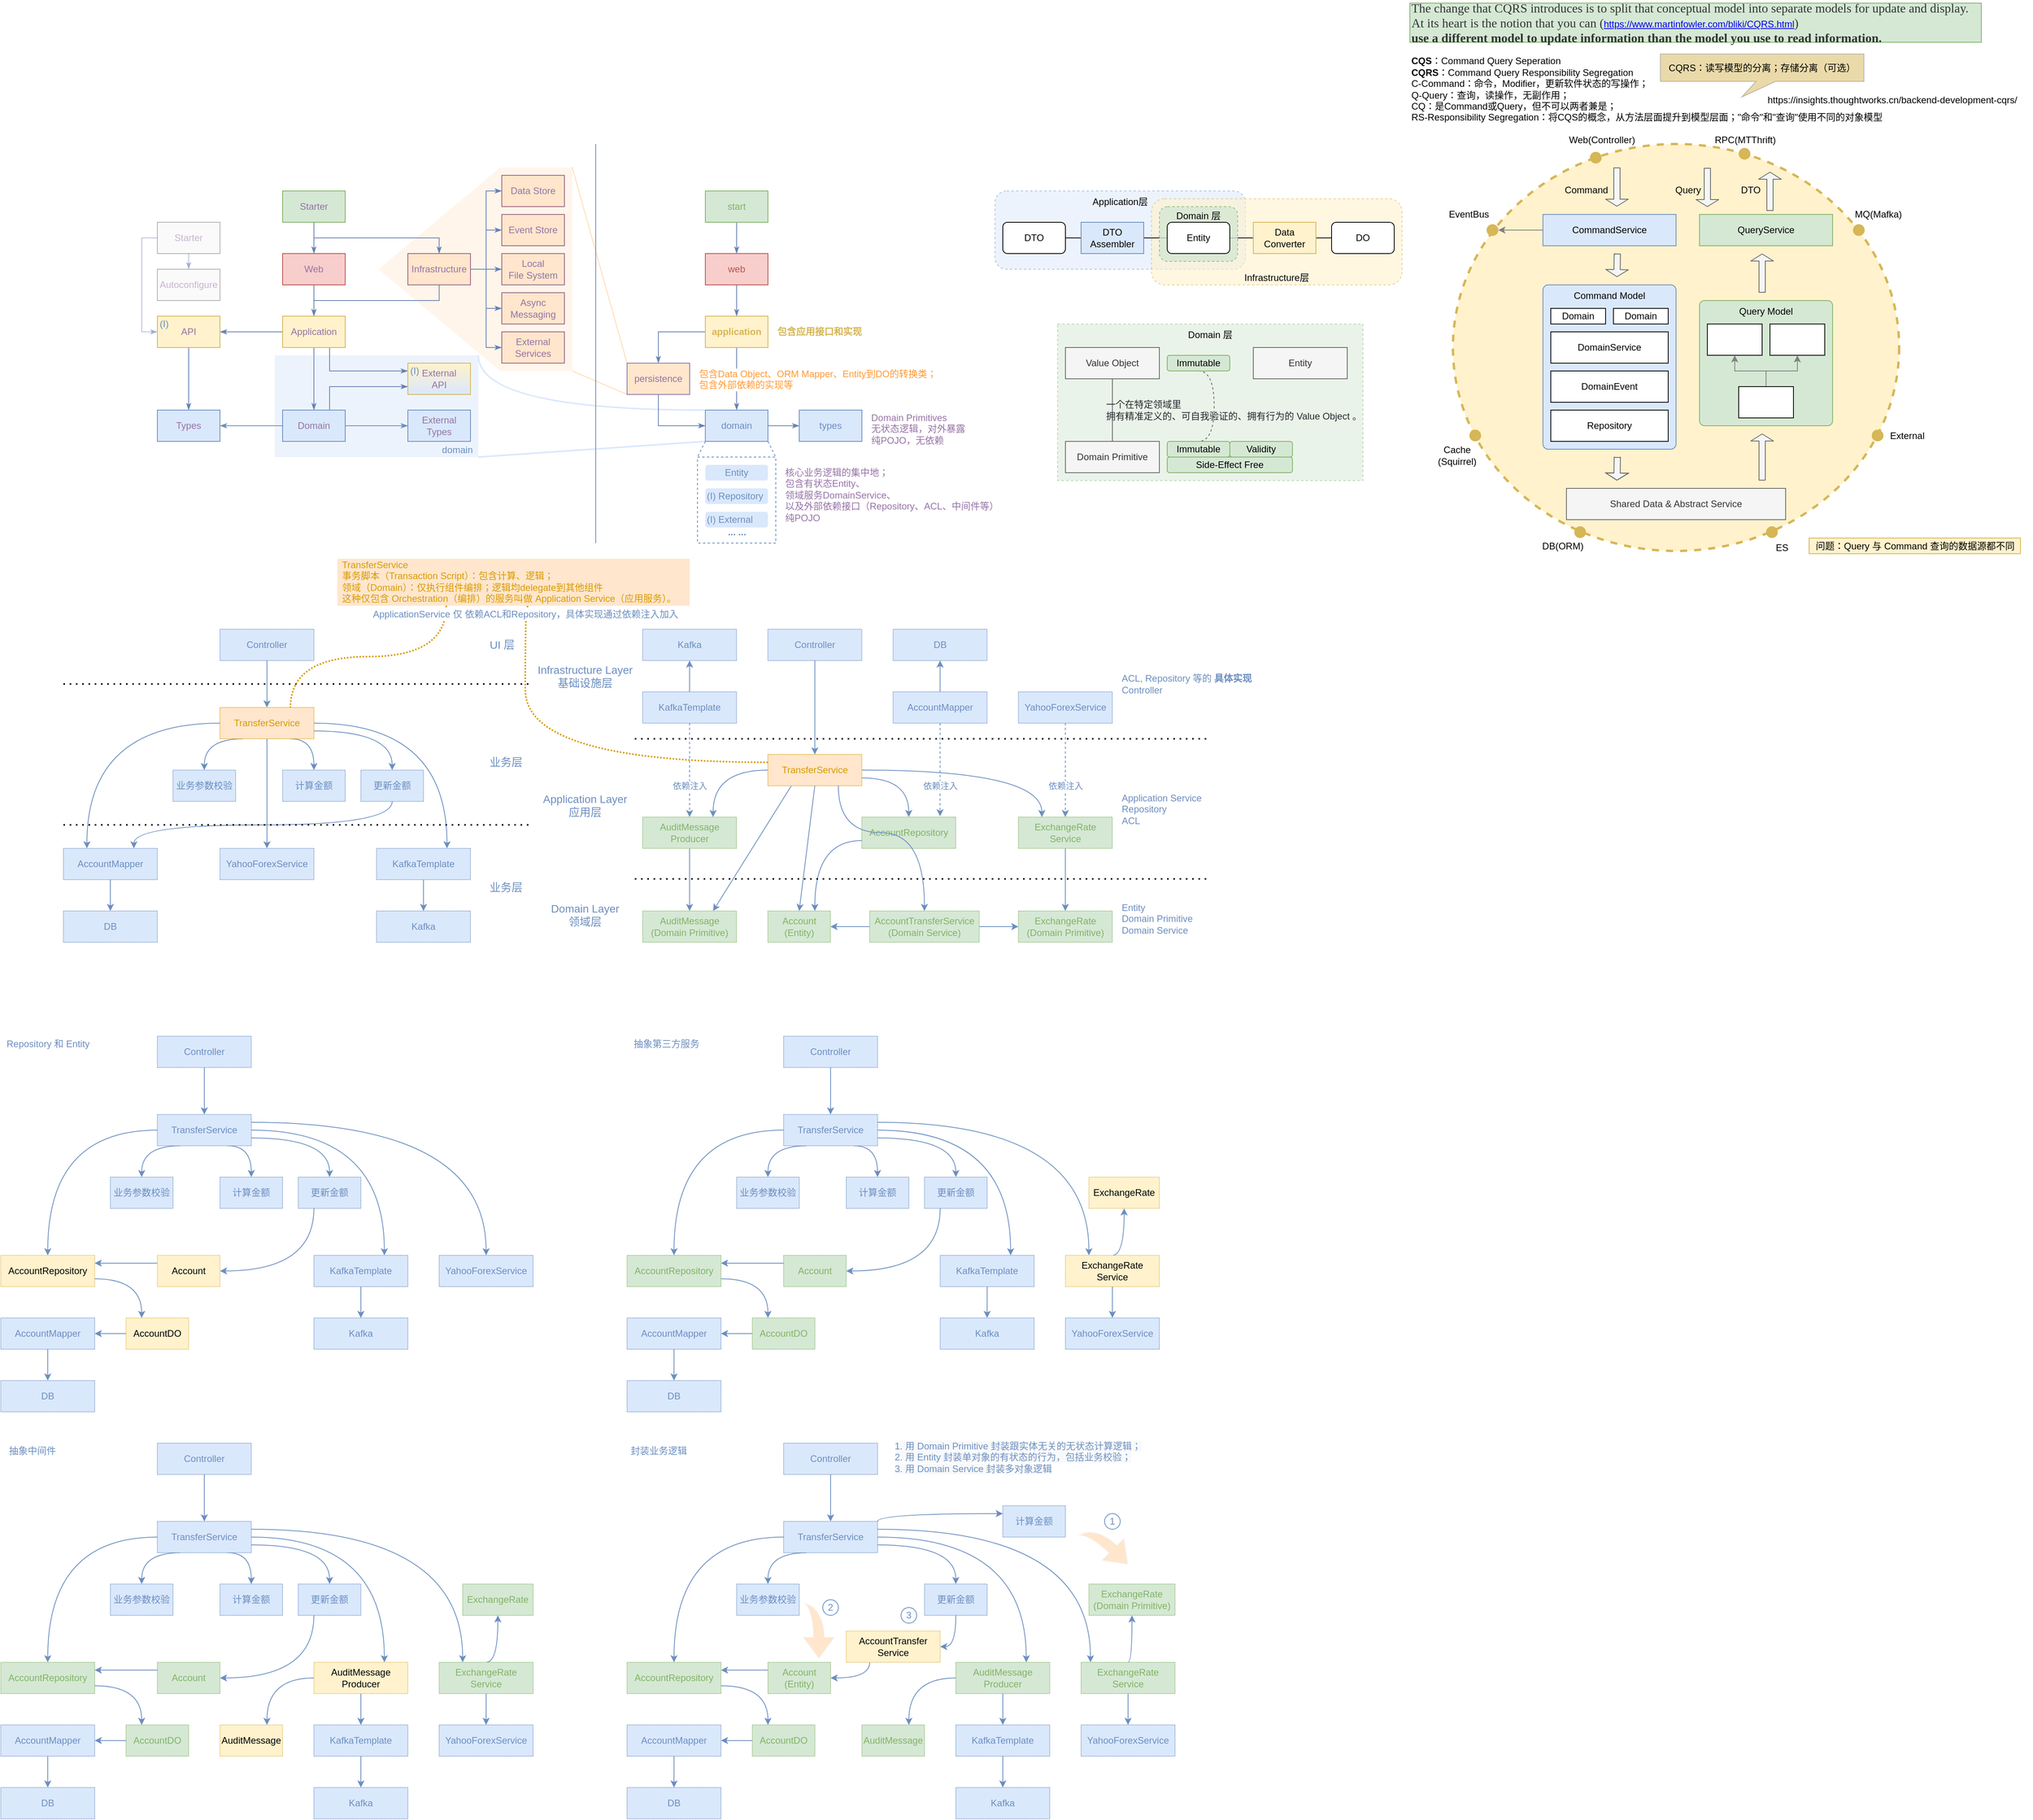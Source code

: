 <mxfile version="13.5.8" type="github">
  <diagram id="HGR84DPYoryr4UejDbrn" name="Page-1">
    <mxGraphModel dx="946" dy="1714" grid="1" gridSize="10" guides="1" tooltips="1" connect="1" arrows="1" fold="1" page="1" pageScale="1" pageWidth="850" pageHeight="1100" math="0" shadow="0">
      <root>
        <mxCell id="0" />
        <mxCell id="1" parent="0" />
        <mxCell id="k__74r5_tCfTsesa0LqW-23" value="" style="ellipse;whiteSpace=wrap;html=1;dashed=1;strokeWidth=3;fillColor=#fff2cc;strokeColor=#d6b656;" vertex="1" parent="1">
          <mxGeometry x="1935" y="20" width="570" height="520" as="geometry" />
        </mxCell>
        <mxCell id="k__74r5_tCfTsesa0LqW-11" value="Command Model" style="rounded=1;whiteSpace=wrap;html=1;arcSize=4;fillColor=#dae8fc;verticalAlign=top;strokeColor=#6c8ebf;" vertex="1" parent="1">
          <mxGeometry x="2050" y="200" width="170" height="210" as="geometry" />
        </mxCell>
        <mxCell id="na9q9-R0wcQOXwDvBzgQ-10" value="Application层" style="rounded=1;whiteSpace=wrap;html=1;fillColor=#dae8fc;strokeColor=#6c8ebf;opacity=50;dashed=1;align=center;verticalAlign=top;" parent="1" vertex="1">
          <mxGeometry x="1350" y="80" width="320" height="100" as="geometry" />
        </mxCell>
        <mxCell id="na9q9-R0wcQOXwDvBzgQ-11" value="Infrastructure层" style="rounded=1;whiteSpace=wrap;html=1;fillColor=#fff2cc;strokeColor=#d6b656;opacity=60;dashed=1;verticalAlign=bottom;" parent="1" vertex="1">
          <mxGeometry x="1550" y="90" width="320" height="110" as="geometry" />
        </mxCell>
        <mxCell id="Rx8_rTDr1uG7aBfj7MTM-297" value="Domain 层" style="rounded=0;whiteSpace=wrap;html=1;shadow=0;glass=0;labelBackgroundColor=none;sketch=0;strokeColor=#82b366;fillColor=#d5e8d4;fontSize=12;align=center;dashed=1;opacity=50;verticalAlign=top;" parent="1" vertex="1">
          <mxGeometry x="1430" y="250" width="390" height="200" as="geometry" />
        </mxCell>
        <mxCell id="Rx8_rTDr1uG7aBfj7MTM-19" value="" style="verticalLabelPosition=bottom;verticalAlign=top;html=1;shape=offPageConnector;rounded=0;size=0.628;glass=0;dashed=1;dashPattern=1 1;fontColor=#6C8EBF;align=right;rotation=90;fillColor=#FFE6CC;strokeColor=none;opacity=40;" parent="1" vertex="1">
          <mxGeometry x="556.25" y="56.25" width="260" height="247.5" as="geometry" />
        </mxCell>
        <mxCell id="Rx8_rTDr1uG7aBfj7MTM-13" style="edgeStyle=orthogonalEdgeStyle;orthogonalLoop=1;jettySize=auto;html=1;exitX=1;exitY=0;exitDx=0;exitDy=0;entryX=0;entryY=0;entryDx=0;entryDy=0;endArrow=none;endFill=0;fontColor=#6C8EBF;curved=1;strokeColor=#DAE8FC;fontStyle=1;strokeWidth=2;" parent="1" source="Rx8_rTDr1uG7aBfj7MTM-11" target="f-NZzgFDiCujEd77ImA0-5" edge="1">
          <mxGeometry relative="1" as="geometry">
            <Array as="points">
              <mxPoint x="690" y="360" />
            </Array>
          </mxGeometry>
        </mxCell>
        <mxCell id="Rx8_rTDr1uG7aBfj7MTM-11" value="domain" style="rounded=0;whiteSpace=wrap;html=1;shadow=0;glass=0;comic=0;labelBackgroundColor=none;strokeWidth=1;fillColor=#dae8fc;fontFamily=Helvetica;fontSize=12;align=right;verticalAlign=bottom;dashed=1;dashPattern=1 1;spacingRight=5;strokeColor=none;opacity=50;fontColor=#6C8EBF;" parent="1" vertex="1">
          <mxGeometry x="430" y="290" width="260" height="130" as="geometry" />
        </mxCell>
        <mxCell id="Rx8_rTDr1uG7aBfj7MTM-2" value="" style="rounded=0;whiteSpace=wrap;html=1;fillColor=none;dashed=1;strokeColor=#6C8EBF;" parent="1" vertex="1">
          <mxGeometry x="970" y="420" width="100" height="110" as="geometry" />
        </mxCell>
        <mxCell id="f-NZzgFDiCujEd77ImA0-1" style="edgeStyle=orthogonalEdgeStyle;rounded=0;comic=0;jumpStyle=arc;jumpSize=6;html=1;labelBackgroundColor=#ffffff;startArrow=none;startFill=0;endArrow=classicThin;endFill=1;endSize=6;jettySize=auto;orthogonalLoop=1;strokeColor=#6881B3;strokeWidth=1;fillColor=none;fontFamily=Helvetica;fontSize=12;fontColor=#9673A6;" parent="1" source="f-NZzgFDiCujEd77ImA0-3" target="f-NZzgFDiCujEd77ImA0-7" edge="1">
          <mxGeometry relative="1" as="geometry" />
        </mxCell>
        <mxCell id="f-NZzgFDiCujEd77ImA0-2" style="edgeStyle=orthogonalEdgeStyle;rounded=0;comic=0;jumpStyle=arc;jumpSize=6;html=1;entryX=0.5;entryY=0;labelBackgroundColor=#ffffff;startArrow=none;startFill=0;endArrow=classicThin;endFill=1;endSize=6;jettySize=auto;orthogonalLoop=1;strokeColor=#6881B3;strokeWidth=1;fillColor=none;fontFamily=Helvetica;fontSize=12;fontColor=#9673A6;" parent="1" source="f-NZzgFDiCujEd77ImA0-3" target="f-NZzgFDiCujEd77ImA0-5" edge="1">
          <mxGeometry relative="1" as="geometry" />
        </mxCell>
        <mxCell id="f-NZzgFDiCujEd77ImA0-3" value="a&lt;span&gt;pplication&lt;/span&gt;" style="rounded=0;whiteSpace=wrap;html=1;shadow=0;glass=0;comic=0;labelBackgroundColor=none;strokeColor=#d6b656;strokeWidth=1;fillColor=#fff2cc;fontFamily=Helvetica;fontSize=12;align=center;fontColor=#D6B656;fontStyle=1" parent="1" vertex="1">
          <mxGeometry x="980" y="240" width="80" height="40" as="geometry" />
        </mxCell>
        <mxCell id="f-NZzgFDiCujEd77ImA0-4" style="edgeStyle=orthogonalEdgeStyle;rounded=0;comic=0;jumpStyle=arc;jumpSize=6;html=1;labelBackgroundColor=#ffffff;startArrow=none;startFill=0;endArrow=classicThin;endFill=1;endSize=6;jettySize=auto;orthogonalLoop=1;strokeColor=#6881B3;strokeWidth=1;fillColor=none;fontFamily=Helvetica;fontSize=12;fontColor=#9673A6;" parent="1" source="f-NZzgFDiCujEd77ImA0-5" target="f-NZzgFDiCujEd77ImA0-10" edge="1">
          <mxGeometry relative="1" as="geometry" />
        </mxCell>
        <mxCell id="Rx8_rTDr1uG7aBfj7MTM-15" style="orthogonalLoop=1;jettySize=auto;html=1;exitX=0;exitY=1;exitDx=0;exitDy=0;entryX=1;entryY=1;entryDx=0;entryDy=0;endArrow=none;endFill=0;fontColor=#6C8EBF;strokeColor=#DAE8FC;fontStyle=1;strokeWidth=2;" parent="1" source="f-NZzgFDiCujEd77ImA0-5" target="Rx8_rTDr1uG7aBfj7MTM-11" edge="1">
          <mxGeometry relative="1" as="geometry" />
        </mxCell>
        <mxCell id="f-NZzgFDiCujEd77ImA0-5" value="domain" style="rounded=0;whiteSpace=wrap;html=1;shadow=0;glass=0;comic=0;labelBackgroundColor=none;strokeColor=#6c8ebf;strokeWidth=1;fillColor=#dae8fc;fontFamily=Helvetica;fontSize=12;align=center;fontColor=#6C8EBF;" parent="1" vertex="1">
          <mxGeometry x="980" y="360" width="80" height="40" as="geometry" />
        </mxCell>
        <mxCell id="f-NZzgFDiCujEd77ImA0-6" style="edgeStyle=orthogonalEdgeStyle;rounded=0;comic=0;jumpStyle=arc;jumpSize=6;html=1;labelBackgroundColor=#ffffff;startArrow=none;startFill=0;endArrow=classicThin;endFill=1;endSize=6;jettySize=auto;orthogonalLoop=1;strokeColor=#6881B3;strokeWidth=1;fillColor=none;fontFamily=Helvetica;fontSize=12;fontColor=#9673A6;exitX=0.5;exitY=1;" parent="1" source="f-NZzgFDiCujEd77ImA0-7" edge="1">
          <mxGeometry relative="1" as="geometry">
            <mxPoint x="980" y="380" as="targetPoint" />
            <Array as="points">
              <mxPoint x="920" y="380" />
            </Array>
          </mxGeometry>
        </mxCell>
        <mxCell id="Rx8_rTDr1uG7aBfj7MTM-22" style="edgeStyle=none;orthogonalLoop=1;jettySize=auto;html=1;exitX=0;exitY=1;exitDx=0;exitDy=0;entryX=1;entryY=0;entryDx=0;entryDy=0;dashed=1;endArrow=none;endFill=0;fontColor=#6C8EBF;dashPattern=1 1;strokeWidth=1;strokeColor=#FFB366;" parent="1" source="f-NZzgFDiCujEd77ImA0-7" target="Rx8_rTDr1uG7aBfj7MTM-19" edge="1">
          <mxGeometry relative="1" as="geometry" />
        </mxCell>
        <mxCell id="f-NZzgFDiCujEd77ImA0-7" value="persistence" style="rounded=0;whiteSpace=wrap;html=1;shadow=0;glass=0;comic=0;labelBackgroundColor=none;strokeColor=#9673A6;strokeWidth=1;fontFamily=Helvetica;fontSize=12;fontColor=#9673A6;align=center;fillColor=#FFE6CC;" parent="1" vertex="1">
          <mxGeometry x="880" y="300" width="80" height="40" as="geometry" />
        </mxCell>
        <mxCell id="f-NZzgFDiCujEd77ImA0-8" style="edgeStyle=orthogonalEdgeStyle;rounded=0;comic=0;jumpStyle=arc;jumpSize=6;html=1;labelBackgroundColor=#ffffff;startArrow=none;startFill=0;endArrow=classicThin;endFill=1;endSize=6;jettySize=auto;orthogonalLoop=1;strokeColor=#6881B3;strokeWidth=1;fillColor=none;fontFamily=Helvetica;fontSize=12;fontColor=#9673A6;" parent="1" source="f-NZzgFDiCujEd77ImA0-9" target="f-NZzgFDiCujEd77ImA0-12" edge="1">
          <mxGeometry relative="1" as="geometry" />
        </mxCell>
        <mxCell id="f-NZzgFDiCujEd77ImA0-9" value="start" style="rounded=0;whiteSpace=wrap;html=1;shadow=0;glass=0;comic=0;labelBackgroundColor=none;strokeColor=#82b366;strokeWidth=1;fillColor=#d5e8d4;fontFamily=Helvetica;fontSize=12;align=center;fontColor=#82B366;" parent="1" vertex="1">
          <mxGeometry x="980" y="80" width="80" height="40" as="geometry" />
        </mxCell>
        <mxCell id="f-NZzgFDiCujEd77ImA0-10" value="types" style="rounded=0;whiteSpace=wrap;html=1;shadow=0;glass=0;comic=0;labelBackgroundColor=none;strokeColor=#6c8ebf;strokeWidth=1;fillColor=#dae8fc;fontFamily=Helvetica;fontSize=12;align=center;fontColor=#6C8EBF;" parent="1" vertex="1">
          <mxGeometry x="1100" y="360" width="80" height="40" as="geometry" />
        </mxCell>
        <mxCell id="f-NZzgFDiCujEd77ImA0-11" style="edgeStyle=orthogonalEdgeStyle;rounded=0;comic=0;jumpStyle=arc;jumpSize=6;html=1;entryX=0.5;entryY=0;labelBackgroundColor=#ffffff;startArrow=none;startFill=0;endArrow=classicThin;endFill=1;endSize=6;jettySize=auto;orthogonalLoop=1;strokeColor=#6881B3;strokeWidth=1;fillColor=none;fontFamily=Helvetica;fontSize=12;fontColor=#9673A6;" parent="1" source="f-NZzgFDiCujEd77ImA0-12" target="f-NZzgFDiCujEd77ImA0-3" edge="1">
          <mxGeometry relative="1" as="geometry" />
        </mxCell>
        <mxCell id="f-NZzgFDiCujEd77ImA0-12" value="web" style="rounded=0;whiteSpace=wrap;html=1;shadow=0;glass=0;comic=0;labelBackgroundColor=none;strokeColor=#b85450;strokeWidth=1;fillColor=#f8cecc;fontFamily=Helvetica;fontSize=12;align=center;fontColor=#B85450;" parent="1" vertex="1">
          <mxGeometry x="980" y="160" width="80" height="40" as="geometry" />
        </mxCell>
        <mxCell id="f-NZzgFDiCujEd77ImA0-13" style="edgeStyle=orthogonalEdgeStyle;rounded=0;comic=0;jumpStyle=arc;jumpSize=6;html=1;entryX=0.5;entryY=0;labelBackgroundColor=#ffffff;startArrow=none;startFill=0;endArrow=classicThin;endFill=1;endSize=6;jettySize=auto;orthogonalLoop=1;strokeColor=#6881B3;strokeWidth=1;fillColor=none;fontFamily=Helvetica;fontSize=12;fontColor=#9673A6;" parent="1" source="f-NZzgFDiCujEd77ImA0-15" target="f-NZzgFDiCujEd77ImA0-17" edge="1">
          <mxGeometry relative="1" as="geometry" />
        </mxCell>
        <mxCell id="f-NZzgFDiCujEd77ImA0-14" style="edgeStyle=orthogonalEdgeStyle;rounded=0;comic=0;jumpStyle=arc;jumpSize=6;html=1;entryX=0.5;entryY=0;labelBackgroundColor=#ffffff;startArrow=none;startFill=0;endArrow=classicThin;endFill=1;endSize=6;jettySize=auto;orthogonalLoop=1;strokeColor=#6881B3;strokeWidth=1;fillColor=none;fontFamily=Helvetica;fontSize=12;fontColor=#9673A6;entryDx=0;entryDy=0;" parent="1" source="f-NZzgFDiCujEd77ImA0-15" target="f-NZzgFDiCujEd77ImA0-24" edge="1">
          <mxGeometry relative="1" as="geometry">
            <Array as="points">
              <mxPoint x="480" y="140" />
              <mxPoint x="640" y="140" />
            </Array>
          </mxGeometry>
        </mxCell>
        <mxCell id="f-NZzgFDiCujEd77ImA0-15" value="Starter" style="rounded=0;whiteSpace=wrap;html=1;shadow=0;glass=0;comic=0;labelBackgroundColor=none;strokeColor=#82b366;strokeWidth=1;fillColor=#d5e8d4;fontFamily=Helvetica;fontSize=12;fontColor=#9673A6;align=center;gradientColor=none;" parent="1" vertex="1">
          <mxGeometry x="440" y="80" width="80" height="40" as="geometry" />
        </mxCell>
        <mxCell id="f-NZzgFDiCujEd77ImA0-16" style="edgeStyle=orthogonalEdgeStyle;rounded=0;comic=0;jumpStyle=arc;jumpSize=6;html=1;entryX=0.5;entryY=0;labelBackgroundColor=#ffffff;startArrow=none;startFill=0;endArrow=classicThin;endFill=1;endSize=6;jettySize=auto;orthogonalLoop=1;strokeColor=#6881B3;strokeWidth=1;fillColor=none;fontFamily=Helvetica;fontSize=12;fontColor=#9673A6;" parent="1" source="f-NZzgFDiCujEd77ImA0-17" target="f-NZzgFDiCujEd77ImA0-33" edge="1">
          <mxGeometry relative="1" as="geometry" />
        </mxCell>
        <mxCell id="f-NZzgFDiCujEd77ImA0-17" value="Web" style="rounded=0;whiteSpace=wrap;html=1;shadow=0;glass=0;comic=0;labelBackgroundColor=none;strokeColor=#b85450;strokeWidth=1;fillColor=#f8cecc;fontFamily=Helvetica;fontSize=12;fontColor=#9673A6;align=center;" parent="1" vertex="1">
          <mxGeometry x="440" y="160" width="80" height="40" as="geometry" />
        </mxCell>
        <mxCell id="f-NZzgFDiCujEd77ImA0-18" style="edgeStyle=orthogonalEdgeStyle;rounded=0;comic=0;jumpStyle=arc;jumpSize=6;html=1;labelBackgroundColor=#ffffff;startArrow=none;startFill=0;endArrow=classicThin;endFill=1;endSize=6;jettySize=auto;orthogonalLoop=1;strokeColor=#6881B3;strokeWidth=1;fillColor=none;fontFamily=Helvetica;fontSize=12;fontColor=#9673A6;exitX=0.5;exitY=1;exitDx=0;exitDy=0;" parent="1" source="f-NZzgFDiCujEd77ImA0-24" edge="1">
          <mxGeometry relative="1" as="geometry">
            <mxPoint x="480" y="240" as="targetPoint" />
            <Array as="points">
              <mxPoint x="640" y="220" />
              <mxPoint x="480" y="220" />
            </Array>
            <mxPoint x="650" y="220" as="sourcePoint" />
          </mxGeometry>
        </mxCell>
        <mxCell id="f-NZzgFDiCujEd77ImA0-19" style="edgeStyle=orthogonalEdgeStyle;rounded=0;comic=0;jumpStyle=arc;jumpSize=6;html=1;labelBackgroundColor=#ffffff;startArrow=none;startFill=0;endArrow=classicThin;endFill=1;endSize=6;jettySize=auto;orthogonalLoop=1;strokeColor=#6881B3;strokeWidth=1;fillColor=none;fontFamily=Helvetica;fontSize=12;fontColor=#9673A6;" parent="1" source="f-NZzgFDiCujEd77ImA0-24" target="f-NZzgFDiCujEd77ImA0-25" edge="1">
          <mxGeometry relative="1" as="geometry" />
        </mxCell>
        <mxCell id="f-NZzgFDiCujEd77ImA0-20" style="edgeStyle=orthogonalEdgeStyle;rounded=0;comic=0;jumpStyle=arc;jumpSize=6;html=1;entryX=0;entryY=0.5;labelBackgroundColor=#ffffff;startArrow=none;startFill=0;endArrow=classicThin;endFill=1;endSize=6;jettySize=auto;orthogonalLoop=1;strokeColor=#6881B3;strokeWidth=1;fillColor=none;fontFamily=Helvetica;fontSize=12;fontColor=#9673A6;" parent="1" source="f-NZzgFDiCujEd77ImA0-24" target="f-NZzgFDiCujEd77ImA0-26" edge="1">
          <mxGeometry relative="1" as="geometry">
            <Array as="points">
              <mxPoint x="700" y="180" />
              <mxPoint x="700" y="130" />
            </Array>
          </mxGeometry>
        </mxCell>
        <mxCell id="f-NZzgFDiCujEd77ImA0-21" style="edgeStyle=orthogonalEdgeStyle;rounded=0;comic=0;jumpStyle=arc;jumpSize=6;html=1;entryX=0;entryY=0.5;labelBackgroundColor=#ffffff;startArrow=none;startFill=0;endArrow=classicThin;endFill=1;endSize=6;jettySize=auto;orthogonalLoop=1;strokeColor=#6881B3;strokeWidth=1;fillColor=none;fontFamily=Helvetica;fontSize=12;fontColor=#9673A6;" parent="1" source="f-NZzgFDiCujEd77ImA0-24" target="f-NZzgFDiCujEd77ImA0-27" edge="1">
          <mxGeometry relative="1" as="geometry" />
        </mxCell>
        <mxCell id="f-NZzgFDiCujEd77ImA0-22" style="edgeStyle=orthogonalEdgeStyle;rounded=0;comic=0;jumpStyle=arc;jumpSize=6;html=1;entryX=0;entryY=0.5;labelBackgroundColor=#ffffff;startArrow=none;startFill=0;endArrow=classicThin;endFill=1;endSize=6;jettySize=auto;orthogonalLoop=1;strokeColor=#6881B3;strokeWidth=1;fillColor=none;fontFamily=Helvetica;fontSize=12;fontColor=#9673A6;" parent="1" source="f-NZzgFDiCujEd77ImA0-24" target="f-NZzgFDiCujEd77ImA0-28" edge="1">
          <mxGeometry relative="1" as="geometry" />
        </mxCell>
        <mxCell id="f-NZzgFDiCujEd77ImA0-23" style="edgeStyle=orthogonalEdgeStyle;rounded=0;comic=0;jumpStyle=arc;jumpSize=6;html=1;entryX=0;entryY=0.5;labelBackgroundColor=#ffffff;startArrow=none;startFill=0;endArrow=classicThin;endFill=1;endSize=6;jettySize=auto;orthogonalLoop=1;strokeColor=#6881B3;strokeWidth=1;fillColor=none;fontFamily=Helvetica;fontSize=12;fontColor=#9673A6;" parent="1" source="f-NZzgFDiCujEd77ImA0-24" target="f-NZzgFDiCujEd77ImA0-29" edge="1">
          <mxGeometry relative="1" as="geometry" />
        </mxCell>
        <mxCell id="f-NZzgFDiCujEd77ImA0-24" value="Infrastructure" style="rounded=0;whiteSpace=wrap;html=1;shadow=0;glass=0;comic=0;labelBackgroundColor=none;strokeColor=#996185;strokeWidth=1;fillColor=#FFE6CC;fontFamily=Helvetica;fontSize=12;fontColor=#9673A6;align=center;gradientColor=none;" parent="1" vertex="1">
          <mxGeometry x="600" y="160" width="80" height="40" as="geometry" />
        </mxCell>
        <mxCell id="f-NZzgFDiCujEd77ImA0-25" value="Local&lt;div&gt;File System&lt;/div&gt;" style="rounded=0;whiteSpace=wrap;html=1;shadow=0;glass=0;comic=0;labelBackgroundColor=none;strokeColor=#996185;strokeWidth=1;fillColor=#FFE6CC;fontFamily=Helvetica;fontSize=12;fontColor=#9673A6;align=center;gradientColor=none;" parent="1" vertex="1">
          <mxGeometry x="720" y="160" width="80" height="40" as="geometry" />
        </mxCell>
        <mxCell id="f-NZzgFDiCujEd77ImA0-26" value="Event Store" style="rounded=0;whiteSpace=wrap;html=1;shadow=0;glass=0;comic=0;labelBackgroundColor=none;strokeColor=#996185;strokeWidth=1;fillColor=#FFE6CC;fontFamily=Helvetica;fontSize=12;fontColor=#9673A6;align=center;gradientColor=none;" parent="1" vertex="1">
          <mxGeometry x="720" y="110" width="80" height="40" as="geometry" />
        </mxCell>
        <mxCell id="f-NZzgFDiCujEd77ImA0-27" value="Data Store" style="rounded=0;whiteSpace=wrap;html=1;shadow=0;glass=0;comic=0;labelBackgroundColor=none;strokeColor=#996185;strokeWidth=1;fillColor=#FFE6CC;fontFamily=Helvetica;fontSize=12;fontColor=#9673A6;align=center;gradientColor=none;" parent="1" vertex="1">
          <mxGeometry x="720" y="60" width="80" height="40" as="geometry" />
        </mxCell>
        <mxCell id="f-NZzgFDiCujEd77ImA0-28" value="Async&lt;div&gt;Messaging&lt;/div&gt;" style="rounded=0;whiteSpace=wrap;html=1;shadow=0;glass=0;comic=0;labelBackgroundColor=none;strokeColor=#996185;strokeWidth=1;fillColor=#FFE6CC;fontFamily=Helvetica;fontSize=12;fontColor=#9673A6;align=center;gradientColor=none;" parent="1" vertex="1">
          <mxGeometry x="720" y="210" width="80" height="40" as="geometry" />
        </mxCell>
        <mxCell id="f-NZzgFDiCujEd77ImA0-29" value="External&lt;div&gt;Services&lt;/div&gt;" style="rounded=0;whiteSpace=wrap;html=1;shadow=0;glass=0;comic=0;labelBackgroundColor=none;strokeColor=#996185;strokeWidth=1;fillColor=#FFE6CC;fontFamily=Helvetica;fontSize=12;fontColor=#9673A6;align=center;gradientColor=none;" parent="1" vertex="1">
          <mxGeometry x="720" y="260" width="80" height="40" as="geometry" />
        </mxCell>
        <mxCell id="f-NZzgFDiCujEd77ImA0-30" style="edgeStyle=orthogonalEdgeStyle;rounded=0;comic=0;jumpStyle=arc;jumpSize=6;html=1;entryX=0.5;entryY=0;labelBackgroundColor=#ffffff;startArrow=none;startFill=0;endArrow=classicThin;endFill=1;endSize=6;jettySize=auto;orthogonalLoop=1;strokeColor=#6881B3;strokeWidth=1;fillColor=none;fontFamily=Helvetica;fontSize=12;fontColor=#9673A6;" parent="1" source="f-NZzgFDiCujEd77ImA0-33" target="f-NZzgFDiCujEd77ImA0-37" edge="1">
          <mxGeometry relative="1" as="geometry" />
        </mxCell>
        <mxCell id="f-NZzgFDiCujEd77ImA0-31" style="edgeStyle=orthogonalEdgeStyle;rounded=0;comic=0;jumpStyle=arc;jumpSize=6;html=1;exitX=0.75;exitY=1;entryX=0;entryY=0.25;labelBackgroundColor=#ffffff;startArrow=none;startFill=0;endArrow=classicThin;endFill=1;endSize=6;jettySize=auto;orthogonalLoop=1;strokeColor=#6881B3;strokeWidth=1;fillColor=none;fontFamily=Helvetica;fontSize=12;fontColor=#9673A6;" parent="1" source="f-NZzgFDiCujEd77ImA0-33" target="f-NZzgFDiCujEd77ImA0-38" edge="1">
          <mxGeometry relative="1" as="geometry" />
        </mxCell>
        <mxCell id="f-NZzgFDiCujEd77ImA0-32" style="edgeStyle=orthogonalEdgeStyle;rounded=0;comic=0;jumpStyle=arc;jumpSize=6;html=1;entryX=1;entryY=0.5;labelBackgroundColor=#ffffff;startArrow=none;startFill=0;endArrow=classicThin;endFill=1;endSize=6;jettySize=auto;orthogonalLoop=1;strokeColor=#6881B3;strokeWidth=1;fillColor=none;fontFamily=Helvetica;fontSize=12;fontColor=#9673A6;" parent="1" source="f-NZzgFDiCujEd77ImA0-33" target="f-NZzgFDiCujEd77ImA0-42" edge="1">
          <mxGeometry relative="1" as="geometry" />
        </mxCell>
        <mxCell id="f-NZzgFDiCujEd77ImA0-33" value="Application" style="rounded=0;whiteSpace=wrap;html=1;shadow=0;glass=0;comic=0;labelBackgroundColor=none;strokeColor=#d6b656;strokeWidth=1;fillColor=#fff2cc;fontFamily=Helvetica;fontSize=12;fontColor=#9673A6;align=center;" parent="1" vertex="1">
          <mxGeometry x="440" y="240" width="80" height="40" as="geometry" />
        </mxCell>
        <mxCell id="f-NZzgFDiCujEd77ImA0-34" style="edgeStyle=orthogonalEdgeStyle;rounded=0;comic=0;jumpStyle=arc;jumpSize=6;html=1;entryX=0;entryY=0.75;labelBackgroundColor=#ffffff;startArrow=none;startFill=0;endArrow=classicThin;endFill=1;endSize=6;jettySize=auto;orthogonalLoop=1;strokeColor=#6881B3;strokeWidth=1;fillColor=none;fontFamily=Helvetica;fontSize=12;fontColor=#9673A6;" parent="1" source="f-NZzgFDiCujEd77ImA0-37" target="f-NZzgFDiCujEd77ImA0-38" edge="1">
          <mxGeometry relative="1" as="geometry">
            <Array as="points">
              <mxPoint x="500" y="330" />
            </Array>
          </mxGeometry>
        </mxCell>
        <mxCell id="f-NZzgFDiCujEd77ImA0-35" style="edgeStyle=orthogonalEdgeStyle;rounded=0;comic=0;jumpStyle=arc;jumpSize=6;html=1;entryX=0;entryY=0.5;labelBackgroundColor=#ffffff;startArrow=none;startFill=0;endArrow=classicThin;endFill=1;endSize=6;jettySize=auto;orthogonalLoop=1;strokeColor=#6c8ebf;strokeWidth=1;fillColor=#dae8fc;fontFamily=Helvetica;fontSize=12;fontColor=#9673A6;" parent="1" source="f-NZzgFDiCujEd77ImA0-37" target="f-NZzgFDiCujEd77ImA0-39" edge="1">
          <mxGeometry relative="1" as="geometry" />
        </mxCell>
        <mxCell id="f-NZzgFDiCujEd77ImA0-36" style="edgeStyle=orthogonalEdgeStyle;rounded=0;comic=0;jumpStyle=arc;jumpSize=6;html=1;entryX=1;entryY=0.5;labelBackgroundColor=#ffffff;startArrow=none;startFill=0;endArrow=classicThin;endFill=1;endSize=6;jettySize=auto;orthogonalLoop=1;strokeColor=#6c8ebf;strokeWidth=1;fillColor=#dae8fc;fontFamily=Helvetica;fontSize=12;fontColor=#9673A6;" parent="1" source="f-NZzgFDiCujEd77ImA0-37" target="f-NZzgFDiCujEd77ImA0-40" edge="1">
          <mxGeometry relative="1" as="geometry" />
        </mxCell>
        <mxCell id="Rx8_rTDr1uG7aBfj7MTM-5" style="rounded=0;orthogonalLoop=1;jettySize=auto;html=1;exitX=1;exitY=1;exitDx=0;exitDy=0;entryX=1;entryY=0;entryDx=0;entryDy=0;fontColor=#6C8EBF;dashed=1;endArrow=none;endFill=0;strokeColor=#6C8EBF;" parent="1" target="Rx8_rTDr1uG7aBfj7MTM-2" edge="1">
          <mxGeometry relative="1" as="geometry">
            <mxPoint x="1060" y="400" as="sourcePoint" />
          </mxGeometry>
        </mxCell>
        <mxCell id="Rx8_rTDr1uG7aBfj7MTM-6" style="rounded=0;orthogonalLoop=1;jettySize=auto;html=1;exitX=0;exitY=1;exitDx=0;exitDy=0;entryX=0;entryY=0;entryDx=0;entryDy=0;fontColor=#6C8EBF;dashed=1;endArrow=none;endFill=0;strokeColor=#6C8EBF;" parent="1" target="Rx8_rTDr1uG7aBfj7MTM-2" edge="1">
          <mxGeometry relative="1" as="geometry">
            <mxPoint x="980" y="400" as="sourcePoint" />
          </mxGeometry>
        </mxCell>
        <mxCell id="f-NZzgFDiCujEd77ImA0-37" value="Domain" style="rounded=0;whiteSpace=wrap;html=1;shadow=0;glass=0;comic=0;labelBackgroundColor=none;strokeColor=#6c8ebf;strokeWidth=1;fillColor=#dae8fc;fontFamily=Helvetica;fontSize=12;fontColor=#9673A6;align=center;sketch=0;" parent="1" vertex="1">
          <mxGeometry x="440" y="360" width="80" height="40" as="geometry" />
        </mxCell>
        <mxCell id="f-NZzgFDiCujEd77ImA0-38" value="External&lt;div&gt;API&lt;/div&gt;" style="rounded=0;whiteSpace=wrap;html=1;shadow=0;glass=0;comic=0;labelBackgroundColor=none;strokeColor=#d6b656;strokeWidth=1;fillColor=#fff2cc;fontFamily=Helvetica;fontSize=12;fontColor=#9673A6;align=center;gradientColor=#DAE8FC;" parent="1" vertex="1">
          <mxGeometry x="600" y="300" width="80" height="40" as="geometry" />
        </mxCell>
        <mxCell id="f-NZzgFDiCujEd77ImA0-39" value="External&lt;div&gt;Types&lt;/div&gt;" style="rounded=0;whiteSpace=wrap;html=1;shadow=0;glass=0;comic=0;labelBackgroundColor=none;strokeColor=#6c8ebf;strokeWidth=1;fillColor=#dae8fc;fontFamily=Helvetica;fontSize=12;fontColor=#9673A6;align=center;" parent="1" vertex="1">
          <mxGeometry x="600" y="360" width="80" height="40" as="geometry" />
        </mxCell>
        <mxCell id="f-NZzgFDiCujEd77ImA0-40" value="Types" style="rounded=0;whiteSpace=wrap;html=1;shadow=0;glass=0;comic=0;labelBackgroundColor=none;strokeColor=#6c8ebf;strokeWidth=1;fillColor=#dae8fc;fontFamily=Helvetica;fontSize=12;fontColor=#9673A6;align=center;sketch=0;" parent="1" vertex="1">
          <mxGeometry x="280" y="360" width="80" height="40" as="geometry" />
        </mxCell>
        <mxCell id="f-NZzgFDiCujEd77ImA0-41" style="edgeStyle=orthogonalEdgeStyle;rounded=0;comic=0;jumpStyle=arc;jumpSize=6;html=1;entryX=0.5;entryY=0;labelBackgroundColor=#ffffff;startArrow=none;startFill=0;endArrow=classicThin;endFill=1;endSize=6;jettySize=auto;orthogonalLoop=1;strokeColor=#6881B3;strokeWidth=1;fillColor=none;fontFamily=Helvetica;fontSize=12;fontColor=#9673A6;" parent="1" source="f-NZzgFDiCujEd77ImA0-42" target="f-NZzgFDiCujEd77ImA0-40" edge="1">
          <mxGeometry relative="1" as="geometry" />
        </mxCell>
        <mxCell id="f-NZzgFDiCujEd77ImA0-42" value="API" style="rounded=0;whiteSpace=wrap;html=1;shadow=0;glass=0;comic=0;labelBackgroundColor=none;strokeColor=#d6b656;strokeWidth=1;fillColor=#fff2cc;fontFamily=Helvetica;fontSize=12;fontColor=#9673A6;align=center;" parent="1" vertex="1">
          <mxGeometry x="280" y="240" width="80" height="40" as="geometry" />
        </mxCell>
        <mxCell id="f-NZzgFDiCujEd77ImA0-43" value="Autoconfigure" style="rounded=0;whiteSpace=wrap;html=1;shadow=0;glass=0;comic=0;labelBackgroundColor=none;strokeColor=#666666;strokeWidth=1;fillColor=#f5f5f5;fontFamily=Helvetica;fontSize=12;fontColor=#9673A6;align=center;textOpacity=50;opacity=50;gradientColor=none;" parent="1" vertex="1">
          <mxGeometry x="280" y="180" width="80" height="40" as="geometry" />
        </mxCell>
        <mxCell id="f-NZzgFDiCujEd77ImA0-44" style="edgeStyle=orthogonalEdgeStyle;rounded=0;comic=0;jumpStyle=arc;jumpSize=6;html=1;exitX=0.5;exitY=1;entryX=0.5;entryY=0;labelBackgroundColor=#ffffff;startArrow=none;startFill=0;endArrow=classicThin;endFill=1;endSize=6;jettySize=auto;orthogonalLoop=1;strokeColor=#6881B3;strokeWidth=1;fillColor=none;fontFamily=Helvetica;fontSize=12;fontColor=#9673A6;opacity=50;" parent="1" source="f-NZzgFDiCujEd77ImA0-46" target="f-NZzgFDiCujEd77ImA0-43" edge="1">
          <mxGeometry relative="1" as="geometry" />
        </mxCell>
        <mxCell id="f-NZzgFDiCujEd77ImA0-45" style="edgeStyle=orthogonalEdgeStyle;rounded=0;comic=0;jumpStyle=arc;jumpSize=6;html=1;entryX=0;entryY=0.5;labelBackgroundColor=#ffffff;startArrow=none;startFill=0;endArrow=classicThin;endFill=1;endSize=6;jettySize=auto;orthogonalLoop=1;strokeColor=#6881B3;strokeWidth=1;fillColor=none;fontFamily=Helvetica;fontSize=12;fontColor=#9673A6;opacity=50;" parent="1" source="f-NZzgFDiCujEd77ImA0-46" target="f-NZzgFDiCujEd77ImA0-42" edge="1">
          <mxGeometry relative="1" as="geometry">
            <Array as="points">
              <mxPoint x="260" y="140" />
              <mxPoint x="260" y="260" />
            </Array>
          </mxGeometry>
        </mxCell>
        <mxCell id="f-NZzgFDiCujEd77ImA0-46" value="Starter" style="rounded=0;whiteSpace=wrap;html=1;shadow=0;glass=0;comic=0;labelBackgroundColor=none;strokeColor=#666666;strokeWidth=1;fillColor=#f5f5f5;fontFamily=Helvetica;fontSize=12;fontColor=#9673A6;align=center;textOpacity=50;opacity=50;gradientColor=none;" parent="1" vertex="1">
          <mxGeometry x="280" y="120" width="80" height="40" as="geometry" />
        </mxCell>
        <mxCell id="f-NZzgFDiCujEd77ImA0-47" value="Domain Primitives&lt;div&gt;无状态逻辑，对外暴露&lt;/div&gt;&lt;div&gt;纯POJO，无依赖&lt;/div&gt;" style="text;html=1;resizable=0;points=[];autosize=1;align=left;verticalAlign=top;spacingTop=-4;fontSize=12;fontFamily=Helvetica;fontColor=#9673A6;" parent="1" vertex="1">
          <mxGeometry x="1190" y="360" width="140" height="40" as="geometry" />
        </mxCell>
        <mxCell id="f-NZzgFDiCujEd77ImA0-48" value="核心业务逻辑的集中地；&lt;div&gt;包含有状态Entity、&lt;/div&gt;&lt;div&gt;领域服务DomainService、&lt;/div&gt;&lt;div&gt;以及外部依赖接口（Repository、ACL、中间件等）&lt;/div&gt;&lt;div&gt;纯POJO&lt;/div&gt;" style="text;html=1;resizable=0;points=[];autosize=1;align=left;verticalAlign=top;spacingTop=-4;fontSize=12;fontFamily=Helvetica;fontColor=#9673A6;" parent="1" vertex="1">
          <mxGeometry x="1080" y="430" width="290" height="70" as="geometry" />
        </mxCell>
        <mxCell id="Rx8_rTDr1uG7aBfj7MTM-1" value="Entity" style="rounded=1;whiteSpace=wrap;html=1;fillColor=#dae8fc;fontColor=#6C8EBF;strokeColor=none;" parent="1" vertex="1">
          <mxGeometry x="980" y="430" width="80" height="20" as="geometry" />
        </mxCell>
        <mxCell id="Rx8_rTDr1uG7aBfj7MTM-3" value="(I) Repository" style="rounded=1;whiteSpace=wrap;html=1;fillColor=#dae8fc;fontColor=#6C8EBF;align=left;strokeColor=none;" parent="1" vertex="1">
          <mxGeometry x="980" y="460" width="80" height="20" as="geometry" />
        </mxCell>
        <mxCell id="Rx8_rTDr1uG7aBfj7MTM-4" value="(I)&amp;nbsp;External" style="rounded=1;whiteSpace=wrap;html=1;fillColor=#dae8fc;fontColor=#6C8EBF;align=left;strokeColor=none;" parent="1" vertex="1">
          <mxGeometry x="980" y="490" width="80" height="20" as="geometry" />
        </mxCell>
        <mxCell id="Rx8_rTDr1uG7aBfj7MTM-7" value="... ..." style="text;html=1;align=center;verticalAlign=middle;resizable=0;points=[];autosize=1;fontColor=#6C8EBF;fontStyle=1" parent="1" vertex="1">
          <mxGeometry x="1000" y="506" width="40" height="20" as="geometry" />
        </mxCell>
        <mxCell id="Rx8_rTDr1uG7aBfj7MTM-10" value="包含应用接口和实现" style="text;html=1;resizable=0;points=[];autosize=1;align=left;verticalAlign=top;spacingTop=-4;fontSize=12;fontFamily=Helvetica;fontColor=#D6B656;fontStyle=1" parent="1" vertex="1">
          <mxGeometry x="1070" y="250" width="120" height="20" as="geometry" />
        </mxCell>
        <mxCell id="Rx8_rTDr1uG7aBfj7MTM-21" style="orthogonalLoop=1;jettySize=auto;html=1;exitX=0;exitY=0;exitDx=0;exitDy=0;entryX=0;entryY=0;entryDx=0;entryDy=0;dashed=1;endArrow=none;endFill=0;fontColor=#6C8EBF;dashPattern=1 1;strokeWidth=1;strokeColor=#FFB366;" parent="1" source="Rx8_rTDr1uG7aBfj7MTM-19" target="f-NZzgFDiCujEd77ImA0-7" edge="1">
          <mxGeometry relative="1" as="geometry" />
        </mxCell>
        <mxCell id="Rx8_rTDr1uG7aBfj7MTM-23" value="" style="endArrow=none;html=1;strokeColor=#6C8EBF;fontColor=#6C8EBF;" parent="1" edge="1">
          <mxGeometry width="50" height="50" relative="1" as="geometry">
            <mxPoint x="840" y="530" as="sourcePoint" />
            <mxPoint x="840" y="20" as="targetPoint" />
          </mxGeometry>
        </mxCell>
        <mxCell id="Rx8_rTDr1uG7aBfj7MTM-26" value="&lt;span style=&quot;text-align: left&quot;&gt;(I)&amp;nbsp;&lt;/span&gt;" style="text;html=1;align=center;verticalAlign=middle;resizable=0;points=[];autosize=1;fontColor=#6C8EBF;" parent="1" vertex="1">
          <mxGeometry x="275" y="240" width="30" height="20" as="geometry" />
        </mxCell>
        <mxCell id="Rx8_rTDr1uG7aBfj7MTM-27" value="&lt;span style=&quot;text-align: left&quot;&gt;(I)&amp;nbsp;&lt;/span&gt;" style="text;html=1;align=center;verticalAlign=middle;resizable=0;points=[];autosize=1;fontColor=#6C8EBF;" parent="1" vertex="1">
          <mxGeometry x="595" y="300" width="30" height="20" as="geometry" />
        </mxCell>
        <mxCell id="Rx8_rTDr1uG7aBfj7MTM-28" value="包含Data Object、ORM Mapper、Entity到DO的转换类；&lt;br&gt;包含外部依赖的实现等" style="text;html=1;resizable=0;points=[];autosize=1;align=left;verticalAlign=top;spacingTop=-4;fontSize=12;fontFamily=Helvetica;fontColor=#FF9933;labelBackgroundColor=#ffffff;" parent="1" vertex="1">
          <mxGeometry x="970" y="303.75" width="320" height="30" as="geometry" />
        </mxCell>
        <mxCell id="Rx8_rTDr1uG7aBfj7MTM-39" value="" style="edgeStyle=orthogonalEdgeStyle;orthogonalLoop=1;jettySize=auto;html=1;endArrow=classic;endFill=1;strokeWidth=1;fontColor=#6C8EBF;strokeColor=#6C8EBF;curved=1;" parent="1" source="Rx8_rTDr1uG7aBfj7MTM-29" target="Rx8_rTDr1uG7aBfj7MTM-30" edge="1">
          <mxGeometry relative="1" as="geometry" />
        </mxCell>
        <mxCell id="Rx8_rTDr1uG7aBfj7MTM-29" value="Controller" style="rounded=0;whiteSpace=wrap;html=1;shadow=0;glass=0;dashed=1;dashPattern=1 1;labelBackgroundColor=none;sketch=0;strokeColor=#6c8ebf;fillColor=#dae8fc;align=center;fontColor=#6C8EBF;" parent="1" vertex="1">
          <mxGeometry x="360" y="640" width="120" height="40" as="geometry" />
        </mxCell>
        <mxCell id="Rx8_rTDr1uG7aBfj7MTM-40" style="edgeStyle=orthogonalEdgeStyle;orthogonalLoop=1;jettySize=auto;html=1;entryX=0.5;entryY=0;entryDx=0;entryDy=0;endArrow=classic;endFill=1;strokeColor=#6C8EBF;strokeWidth=1;fontColor=#6C8EBF;exitX=0.5;exitY=1;exitDx=0;exitDy=0;curved=1;" parent="1" source="Rx8_rTDr1uG7aBfj7MTM-30" target="Rx8_rTDr1uG7aBfj7MTM-35" edge="1">
          <mxGeometry relative="1" as="geometry" />
        </mxCell>
        <mxCell id="Rx8_rTDr1uG7aBfj7MTM-41" style="edgeStyle=orthogonalEdgeStyle;orthogonalLoop=1;jettySize=auto;html=1;exitX=0.75;exitY=1;exitDx=0;exitDy=0;entryX=0.5;entryY=0;entryDx=0;entryDy=0;endArrow=classic;endFill=1;strokeColor=#6C8EBF;strokeWidth=1;fontColor=#6C8EBF;curved=1;" parent="1" source="Rx8_rTDr1uG7aBfj7MTM-30" target="Rx8_rTDr1uG7aBfj7MTM-31" edge="1">
          <mxGeometry relative="1" as="geometry">
            <Array as="points">
              <mxPoint x="480" y="780" />
            </Array>
          </mxGeometry>
        </mxCell>
        <mxCell id="Rx8_rTDr1uG7aBfj7MTM-42" style="edgeStyle=orthogonalEdgeStyle;orthogonalLoop=1;jettySize=auto;html=1;entryX=0.5;entryY=0;entryDx=0;entryDy=0;endArrow=classic;endFill=1;strokeColor=#6C8EBF;strokeWidth=1;fontColor=#6C8EBF;curved=1;" parent="1" target="Rx8_rTDr1uG7aBfj7MTM-32" edge="1">
          <mxGeometry relative="1" as="geometry">
            <mxPoint x="480" y="770" as="sourcePoint" />
            <Array as="points">
              <mxPoint x="480" y="770" />
              <mxPoint x="580" y="770" />
            </Array>
          </mxGeometry>
        </mxCell>
        <mxCell id="Rx8_rTDr1uG7aBfj7MTM-43" style="edgeStyle=orthogonalEdgeStyle;orthogonalLoop=1;jettySize=auto;html=1;exitX=0.25;exitY=1;exitDx=0;exitDy=0;entryX=0.5;entryY=0;entryDx=0;entryDy=0;endArrow=classic;endFill=1;strokeColor=#6C8EBF;strokeWidth=1;fontColor=#6C8EBF;curved=1;" parent="1" source="Rx8_rTDr1uG7aBfj7MTM-30" target="Rx8_rTDr1uG7aBfj7MTM-33" edge="1">
          <mxGeometry relative="1" as="geometry">
            <Array as="points">
              <mxPoint x="340" y="780" />
            </Array>
          </mxGeometry>
        </mxCell>
        <mxCell id="Rx8_rTDr1uG7aBfj7MTM-44" style="edgeStyle=orthogonalEdgeStyle;orthogonalLoop=1;jettySize=auto;html=1;exitX=0;exitY=0.5;exitDx=0;exitDy=0;entryX=0.25;entryY=0;entryDx=0;entryDy=0;endArrow=classic;endFill=1;strokeColor=#6C8EBF;strokeWidth=1;fontColor=#6C8EBF;curved=1;" parent="1" source="Rx8_rTDr1uG7aBfj7MTM-30" target="Rx8_rTDr1uG7aBfj7MTM-34" edge="1">
          <mxGeometry relative="1" as="geometry" />
        </mxCell>
        <mxCell id="Rx8_rTDr1uG7aBfj7MTM-49" style="edgeStyle=orthogonalEdgeStyle;curved=1;orthogonalLoop=1;jettySize=auto;html=1;entryX=0.75;entryY=0;entryDx=0;entryDy=0;endArrow=classic;endFill=1;strokeColor=#6C8EBF;strokeWidth=1;fontColor=#6C8EBF;" parent="1" source="Rx8_rTDr1uG7aBfj7MTM-30" target="Rx8_rTDr1uG7aBfj7MTM-36" edge="1">
          <mxGeometry relative="1" as="geometry">
            <Array as="points">
              <mxPoint x="650" y="760" />
            </Array>
          </mxGeometry>
        </mxCell>
        <mxCell id="Rx8_rTDr1uG7aBfj7MTM-30" value="TransferService" style="rounded=0;whiteSpace=wrap;html=1;shadow=0;glass=0;dashed=1;dashPattern=1 1;labelBackgroundColor=none;sketch=0;strokeColor=#d79b00;fillColor=#ffe6cc;align=center;fontColor=#D79B00;" parent="1" vertex="1">
          <mxGeometry x="360" y="740" width="120" height="40" as="geometry" />
        </mxCell>
        <mxCell id="Rx8_rTDr1uG7aBfj7MTM-31" value="计算金额" style="rounded=0;whiteSpace=wrap;html=1;shadow=0;glass=0;dashed=1;dashPattern=1 1;labelBackgroundColor=none;sketch=0;strokeColor=#6c8ebf;fillColor=#dae8fc;align=center;fontColor=#6C8EBF;" parent="1" vertex="1">
          <mxGeometry x="440" y="820" width="80" height="40" as="geometry" />
        </mxCell>
        <mxCell id="Rx8_rTDr1uG7aBfj7MTM-47" style="edgeStyle=orthogonalEdgeStyle;orthogonalLoop=1;jettySize=auto;html=1;entryX=0.75;entryY=0;entryDx=0;entryDy=0;endArrow=classic;endFill=1;strokeColor=#6C8EBF;strokeWidth=1;fontColor=#6C8EBF;curved=1;exitX=0.5;exitY=1;exitDx=0;exitDy=0;" parent="1" source="Rx8_rTDr1uG7aBfj7MTM-32" target="Rx8_rTDr1uG7aBfj7MTM-34" edge="1">
          <mxGeometry relative="1" as="geometry">
            <mxPoint x="580" y="880" as="sourcePoint" />
            <Array as="points">
              <mxPoint x="580" y="890" />
              <mxPoint x="250" y="890" />
            </Array>
          </mxGeometry>
        </mxCell>
        <mxCell id="Rx8_rTDr1uG7aBfj7MTM-32" value="更新金额" style="rounded=0;whiteSpace=wrap;html=1;shadow=0;glass=0;dashed=1;dashPattern=1 1;labelBackgroundColor=none;sketch=0;strokeColor=#6c8ebf;fillColor=#dae8fc;align=center;fontColor=#6C8EBF;" parent="1" vertex="1">
          <mxGeometry x="540" y="820" width="80" height="40" as="geometry" />
        </mxCell>
        <mxCell id="Rx8_rTDr1uG7aBfj7MTM-33" value="业务参数校验" style="rounded=0;whiteSpace=wrap;html=1;shadow=0;glass=0;dashed=1;dashPattern=1 1;labelBackgroundColor=none;sketch=0;strokeColor=#6c8ebf;fillColor=#dae8fc;align=center;fontColor=#6C8EBF;" parent="1" vertex="1">
          <mxGeometry x="300" y="820" width="80" height="40" as="geometry" />
        </mxCell>
        <mxCell id="Rx8_rTDr1uG7aBfj7MTM-45" value="" style="edgeStyle=orthogonalEdgeStyle;orthogonalLoop=1;jettySize=auto;html=1;endArrow=classic;endFill=1;strokeColor=#6C8EBF;strokeWidth=1;fontColor=#6C8EBF;curved=1;" parent="1" source="Rx8_rTDr1uG7aBfj7MTM-34" target="Rx8_rTDr1uG7aBfj7MTM-38" edge="1">
          <mxGeometry relative="1" as="geometry" />
        </mxCell>
        <mxCell id="Rx8_rTDr1uG7aBfj7MTM-34" value="AccountMapper" style="rounded=0;whiteSpace=wrap;html=1;shadow=0;glass=0;dashed=1;dashPattern=1 1;labelBackgroundColor=none;sketch=0;strokeColor=#6c8ebf;fillColor=#dae8fc;align=center;fontColor=#6C8EBF;" parent="1" vertex="1">
          <mxGeometry x="160" y="920" width="120" height="40" as="geometry" />
        </mxCell>
        <mxCell id="Rx8_rTDr1uG7aBfj7MTM-35" value="YahooForexService" style="rounded=0;whiteSpace=wrap;html=1;shadow=0;glass=0;dashed=1;dashPattern=1 1;labelBackgroundColor=none;sketch=0;strokeColor=#6c8ebf;fillColor=#dae8fc;align=center;fontColor=#6C8EBF;" parent="1" vertex="1">
          <mxGeometry x="360" y="920" width="120" height="40" as="geometry" />
        </mxCell>
        <mxCell id="Rx8_rTDr1uG7aBfj7MTM-46" value="" style="edgeStyle=orthogonalEdgeStyle;orthogonalLoop=1;jettySize=auto;html=1;endArrow=classic;endFill=1;strokeColor=#6C8EBF;strokeWidth=1;fontColor=#6C8EBF;curved=1;" parent="1" source="Rx8_rTDr1uG7aBfj7MTM-36" target="Rx8_rTDr1uG7aBfj7MTM-37" edge="1">
          <mxGeometry relative="1" as="geometry" />
        </mxCell>
        <mxCell id="Rx8_rTDr1uG7aBfj7MTM-36" value="KafkaTemplate" style="rounded=0;whiteSpace=wrap;html=1;shadow=0;glass=0;dashed=1;dashPattern=1 1;labelBackgroundColor=none;sketch=0;strokeColor=#6c8ebf;fillColor=#dae8fc;align=center;fontColor=#6C8EBF;" parent="1" vertex="1">
          <mxGeometry x="560" y="920" width="120" height="40" as="geometry" />
        </mxCell>
        <mxCell id="Rx8_rTDr1uG7aBfj7MTM-37" value="Kafka" style="rounded=0;whiteSpace=wrap;html=1;shadow=0;glass=0;dashed=1;dashPattern=1 1;labelBackgroundColor=none;sketch=0;strokeColor=#6c8ebf;fillColor=#dae8fc;align=center;fontColor=#6C8EBF;" parent="1" vertex="1">
          <mxGeometry x="560" y="1000" width="120" height="40" as="geometry" />
        </mxCell>
        <mxCell id="Rx8_rTDr1uG7aBfj7MTM-38" value="DB" style="rounded=0;whiteSpace=wrap;html=1;shadow=0;glass=0;dashed=1;dashPattern=1 1;labelBackgroundColor=none;sketch=0;strokeColor=#6c8ebf;fillColor=#dae8fc;align=center;fontColor=#6C8EBF;" parent="1" vertex="1">
          <mxGeometry x="160" y="1000" width="120" height="40" as="geometry" />
        </mxCell>
        <mxCell id="Rx8_rTDr1uG7aBfj7MTM-50" value="" style="endArrow=none;dashed=1;html=1;dashPattern=1 3;strokeWidth=2;fontColor=#6C8EBF;" parent="1" edge="1">
          <mxGeometry width="50" height="50" relative="1" as="geometry">
            <mxPoint x="160" y="710" as="sourcePoint" />
            <mxPoint x="760" y="710" as="targetPoint" />
          </mxGeometry>
        </mxCell>
        <mxCell id="Rx8_rTDr1uG7aBfj7MTM-51" value="" style="endArrow=none;dashed=1;html=1;dashPattern=1 3;strokeWidth=2;fontColor=#6C8EBF;" parent="1" edge="1">
          <mxGeometry width="50" height="50" relative="1" as="geometry">
            <mxPoint x="160" y="890" as="sourcePoint" />
            <mxPoint x="760" y="890" as="targetPoint" />
          </mxGeometry>
        </mxCell>
        <mxCell id="Rx8_rTDr1uG7aBfj7MTM-53" value="UI 层" style="text;html=1;align=center;verticalAlign=middle;resizable=0;points=[];autosize=1;fontColor=#6C8EBF;fontSize=14;fontStyle=0" parent="1" vertex="1">
          <mxGeometry x="695" y="650" width="50" height="20" as="geometry" />
        </mxCell>
        <mxCell id="Rx8_rTDr1uG7aBfj7MTM-54" value="业务层" style="text;html=1;align=center;verticalAlign=middle;resizable=0;points=[];autosize=1;fontColor=#6C8EBF;fontSize=14;fontStyle=0" parent="1" vertex="1">
          <mxGeometry x="695" y="800" width="60" height="20" as="geometry" />
        </mxCell>
        <mxCell id="Rx8_rTDr1uG7aBfj7MTM-55" value="业务层" style="text;html=1;align=center;verticalAlign=middle;resizable=0;points=[];autosize=1;fontColor=#6C8EBF;fontSize=14;fontStyle=0" parent="1" vertex="1">
          <mxGeometry x="695" y="960" width="60" height="20" as="geometry" />
        </mxCell>
        <mxCell id="Rx8_rTDr1uG7aBfj7MTM-56" value="" style="edgeStyle=orthogonalEdgeStyle;orthogonalLoop=1;jettySize=auto;html=1;endArrow=classic;endFill=1;strokeWidth=1;fontColor=#6C8EBF;strokeColor=#6C8EBF;curved=1;" parent="1" source="Rx8_rTDr1uG7aBfj7MTM-57" target="Rx8_rTDr1uG7aBfj7MTM-64" edge="1">
          <mxGeometry relative="1" as="geometry" />
        </mxCell>
        <mxCell id="Rx8_rTDr1uG7aBfj7MTM-57" value="Controller" style="rounded=0;whiteSpace=wrap;html=1;shadow=0;glass=0;dashed=1;dashPattern=1 1;labelBackgroundColor=none;sketch=0;strokeColor=#6c8ebf;fillColor=#dae8fc;align=center;fontColor=#6C8EBF;" parent="1" vertex="1">
          <mxGeometry x="280" y="1160" width="120" height="40" as="geometry" />
        </mxCell>
        <mxCell id="Rx8_rTDr1uG7aBfj7MTM-58" style="edgeStyle=orthogonalEdgeStyle;orthogonalLoop=1;jettySize=auto;html=1;entryX=0.5;entryY=0;entryDx=0;entryDy=0;endArrow=classic;endFill=1;strokeColor=#6C8EBF;strokeWidth=1;fontColor=#6C8EBF;curved=1;exitX=1;exitY=0.25;exitDx=0;exitDy=0;" parent="1" source="Rx8_rTDr1uG7aBfj7MTM-64" target="Rx8_rTDr1uG7aBfj7MTM-71" edge="1">
          <mxGeometry relative="1" as="geometry">
            <mxPoint x="410" y="1270" as="sourcePoint" />
          </mxGeometry>
        </mxCell>
        <mxCell id="Rx8_rTDr1uG7aBfj7MTM-59" style="edgeStyle=orthogonalEdgeStyle;orthogonalLoop=1;jettySize=auto;html=1;exitX=0.75;exitY=1;exitDx=0;exitDy=0;entryX=0.5;entryY=0;entryDx=0;entryDy=0;endArrow=classic;endFill=1;strokeColor=#6C8EBF;strokeWidth=1;fontColor=#6C8EBF;curved=1;" parent="1" source="Rx8_rTDr1uG7aBfj7MTM-64" target="Rx8_rTDr1uG7aBfj7MTM-65" edge="1">
          <mxGeometry relative="1" as="geometry">
            <Array as="points">
              <mxPoint x="400" y="1300" />
            </Array>
          </mxGeometry>
        </mxCell>
        <mxCell id="Rx8_rTDr1uG7aBfj7MTM-60" style="edgeStyle=orthogonalEdgeStyle;orthogonalLoop=1;jettySize=auto;html=1;entryX=0.5;entryY=0;entryDx=0;entryDy=0;endArrow=classic;endFill=1;strokeColor=#6C8EBF;strokeWidth=1;fontColor=#6C8EBF;curved=1;" parent="1" target="Rx8_rTDr1uG7aBfj7MTM-67" edge="1">
          <mxGeometry relative="1" as="geometry">
            <mxPoint x="400" y="1290" as="sourcePoint" />
            <Array as="points">
              <mxPoint x="400" y="1290" />
              <mxPoint x="500" y="1290" />
            </Array>
          </mxGeometry>
        </mxCell>
        <mxCell id="Rx8_rTDr1uG7aBfj7MTM-61" style="edgeStyle=orthogonalEdgeStyle;orthogonalLoop=1;jettySize=auto;html=1;exitX=0.25;exitY=1;exitDx=0;exitDy=0;entryX=0.5;entryY=0;entryDx=0;entryDy=0;endArrow=classic;endFill=1;strokeColor=#6C8EBF;strokeWidth=1;fontColor=#6C8EBF;curved=1;" parent="1" source="Rx8_rTDr1uG7aBfj7MTM-64" target="Rx8_rTDr1uG7aBfj7MTM-68" edge="1">
          <mxGeometry relative="1" as="geometry">
            <Array as="points">
              <mxPoint x="260" y="1300" />
            </Array>
          </mxGeometry>
        </mxCell>
        <mxCell id="Rx8_rTDr1uG7aBfj7MTM-62" style="edgeStyle=orthogonalEdgeStyle;orthogonalLoop=1;jettySize=auto;html=1;exitX=0;exitY=0.5;exitDx=0;exitDy=0;entryX=0.5;entryY=0;entryDx=0;entryDy=0;endArrow=classic;endFill=1;strokeColor=#6C8EBF;strokeWidth=1;fontColor=#6C8EBF;curved=1;" parent="1" source="Rx8_rTDr1uG7aBfj7MTM-64" target="Rx8_rTDr1uG7aBfj7MTM-70" edge="1">
          <mxGeometry relative="1" as="geometry" />
        </mxCell>
        <mxCell id="Rx8_rTDr1uG7aBfj7MTM-63" style="edgeStyle=orthogonalEdgeStyle;curved=1;orthogonalLoop=1;jettySize=auto;html=1;entryX=0.75;entryY=0;entryDx=0;entryDy=0;endArrow=classic;endFill=1;strokeColor=#6C8EBF;strokeWidth=1;fontColor=#6C8EBF;" parent="1" source="Rx8_rTDr1uG7aBfj7MTM-64" target="Rx8_rTDr1uG7aBfj7MTM-73" edge="1">
          <mxGeometry relative="1" as="geometry">
            <Array as="points">
              <mxPoint x="570" y="1280" />
            </Array>
          </mxGeometry>
        </mxCell>
        <mxCell id="Rx8_rTDr1uG7aBfj7MTM-64" value="TransferService" style="rounded=0;whiteSpace=wrap;html=1;shadow=0;glass=0;dashed=1;dashPattern=1 1;labelBackgroundColor=none;sketch=0;strokeColor=#6c8ebf;fillColor=#dae8fc;align=center;fontColor=#6C8EBF;" parent="1" vertex="1">
          <mxGeometry x="280" y="1260" width="120" height="40" as="geometry" />
        </mxCell>
        <mxCell id="Rx8_rTDr1uG7aBfj7MTM-65" value="计算金额" style="rounded=0;whiteSpace=wrap;html=1;shadow=0;glass=0;dashed=1;dashPattern=1 1;labelBackgroundColor=none;sketch=0;strokeColor=#6c8ebf;fillColor=#dae8fc;align=center;fontColor=#6C8EBF;" parent="1" vertex="1">
          <mxGeometry x="360" y="1340" width="80" height="40" as="geometry" />
        </mxCell>
        <mxCell id="Rx8_rTDr1uG7aBfj7MTM-86" style="edgeStyle=orthogonalEdgeStyle;curved=1;orthogonalLoop=1;jettySize=auto;html=1;entryX=1;entryY=0.5;entryDx=0;entryDy=0;endArrow=classic;endFill=1;strokeColor=#6C8EBF;strokeWidth=1;fontColor=#6C8EBF;exitX=0.25;exitY=1;exitDx=0;exitDy=0;" parent="1" source="Rx8_rTDr1uG7aBfj7MTM-67" target="Rx8_rTDr1uG7aBfj7MTM-85" edge="1">
          <mxGeometry relative="1" as="geometry" />
        </mxCell>
        <mxCell id="Rx8_rTDr1uG7aBfj7MTM-67" value="更新金额" style="rounded=0;whiteSpace=wrap;html=1;shadow=0;glass=0;dashed=1;dashPattern=1 1;labelBackgroundColor=none;sketch=0;strokeColor=#6c8ebf;fillColor=#dae8fc;align=center;fontColor=#6C8EBF;" parent="1" vertex="1">
          <mxGeometry x="460" y="1340" width="80" height="40" as="geometry" />
        </mxCell>
        <mxCell id="Rx8_rTDr1uG7aBfj7MTM-68" value="业务参数校验" style="rounded=0;whiteSpace=wrap;html=1;shadow=0;glass=0;dashed=1;dashPattern=1 1;labelBackgroundColor=none;sketch=0;strokeColor=#6c8ebf;fillColor=#dae8fc;align=center;fontColor=#6C8EBF;" parent="1" vertex="1">
          <mxGeometry x="220" y="1340" width="80" height="40" as="geometry" />
        </mxCell>
        <mxCell id="Rx8_rTDr1uG7aBfj7MTM-88" style="edgeStyle=orthogonalEdgeStyle;curved=1;orthogonalLoop=1;jettySize=auto;html=1;exitX=1;exitY=0.75;exitDx=0;exitDy=0;entryX=0.25;entryY=0;entryDx=0;entryDy=0;endArrow=classic;endFill=1;strokeColor=#6C8EBF;strokeWidth=1;fontColor=#6C8EBF;" parent="1" source="Rx8_rTDr1uG7aBfj7MTM-70" target="Rx8_rTDr1uG7aBfj7MTM-84" edge="1">
          <mxGeometry relative="1" as="geometry" />
        </mxCell>
        <mxCell id="Rx8_rTDr1uG7aBfj7MTM-70" value="AccountRepository" style="rounded=0;whiteSpace=wrap;html=1;shadow=0;glass=0;dashed=1;dashPattern=1 1;labelBackgroundColor=none;sketch=0;strokeColor=#d6b656;fillColor=#fff2cc;align=center;" parent="1" vertex="1">
          <mxGeometry x="80" y="1440" width="120" height="40" as="geometry" />
        </mxCell>
        <mxCell id="Rx8_rTDr1uG7aBfj7MTM-71" value="YahooForexService" style="rounded=0;whiteSpace=wrap;html=1;shadow=0;glass=0;dashed=1;dashPattern=1 1;labelBackgroundColor=none;sketch=0;strokeColor=#6c8ebf;fillColor=#dae8fc;align=center;fontColor=#6C8EBF;" parent="1" vertex="1">
          <mxGeometry x="640" y="1440" width="120" height="40" as="geometry" />
        </mxCell>
        <mxCell id="Rx8_rTDr1uG7aBfj7MTM-72" value="" style="edgeStyle=orthogonalEdgeStyle;orthogonalLoop=1;jettySize=auto;html=1;endArrow=classic;endFill=1;strokeColor=#6C8EBF;strokeWidth=1;fontColor=#6C8EBF;curved=1;" parent="1" source="Rx8_rTDr1uG7aBfj7MTM-73" target="Rx8_rTDr1uG7aBfj7MTM-74" edge="1">
          <mxGeometry relative="1" as="geometry" />
        </mxCell>
        <mxCell id="Rx8_rTDr1uG7aBfj7MTM-73" value="KafkaTemplate" style="rounded=0;whiteSpace=wrap;html=1;shadow=0;glass=0;dashed=1;dashPattern=1 1;labelBackgroundColor=none;sketch=0;strokeColor=#6c8ebf;fillColor=#dae8fc;align=center;fontColor=#6C8EBF;" parent="1" vertex="1">
          <mxGeometry x="480" y="1440" width="120" height="40" as="geometry" />
        </mxCell>
        <mxCell id="Rx8_rTDr1uG7aBfj7MTM-74" value="Kafka" style="rounded=0;whiteSpace=wrap;html=1;shadow=0;glass=0;dashed=1;dashPattern=1 1;labelBackgroundColor=none;sketch=0;strokeColor=#6c8ebf;fillColor=#dae8fc;align=center;fontColor=#6C8EBF;" parent="1" vertex="1">
          <mxGeometry x="480" y="1520" width="120" height="40" as="geometry" />
        </mxCell>
        <mxCell id="Rx8_rTDr1uG7aBfj7MTM-83" value="" style="edgeStyle=orthogonalEdgeStyle;curved=1;orthogonalLoop=1;jettySize=auto;html=1;endArrow=classic;endFill=1;strokeColor=#6C8EBF;strokeWidth=1;fontColor=#6C8EBF;" parent="1" source="Rx8_rTDr1uG7aBfj7MTM-75" target="Rx8_rTDr1uG7aBfj7MTM-81" edge="1">
          <mxGeometry relative="1" as="geometry" />
        </mxCell>
        <mxCell id="Rx8_rTDr1uG7aBfj7MTM-75" value="AccountMapper" style="rounded=0;whiteSpace=wrap;html=1;shadow=0;glass=0;dashed=1;dashPattern=1 1;labelBackgroundColor=none;sketch=0;strokeColor=#6c8ebf;fillColor=#dae8fc;align=center;fontColor=#6C8EBF;" parent="1" vertex="1">
          <mxGeometry x="80" y="1520" width="120" height="40" as="geometry" />
        </mxCell>
        <mxCell id="Rx8_rTDr1uG7aBfj7MTM-81" value="DB" style="rounded=0;whiteSpace=wrap;html=1;shadow=0;glass=0;dashed=1;dashPattern=1 1;labelBackgroundColor=none;sketch=0;strokeColor=#6c8ebf;fillColor=#dae8fc;align=center;fontColor=#6C8EBF;" parent="1" vertex="1">
          <mxGeometry x="80" y="1600" width="120" height="40" as="geometry" />
        </mxCell>
        <mxCell id="Rx8_rTDr1uG7aBfj7MTM-89" style="edgeStyle=orthogonalEdgeStyle;curved=1;orthogonalLoop=1;jettySize=auto;html=1;exitX=0;exitY=0.5;exitDx=0;exitDy=0;entryX=1;entryY=0.5;entryDx=0;entryDy=0;endArrow=classic;endFill=1;strokeColor=#6C8EBF;strokeWidth=1;fontColor=#6C8EBF;" parent="1" source="Rx8_rTDr1uG7aBfj7MTM-84" target="Rx8_rTDr1uG7aBfj7MTM-75" edge="1">
          <mxGeometry relative="1" as="geometry" />
        </mxCell>
        <mxCell id="Rx8_rTDr1uG7aBfj7MTM-84" value="AccountDO" style="rounded=0;whiteSpace=wrap;html=1;shadow=0;glass=0;dashed=1;dashPattern=1 1;labelBackgroundColor=none;sketch=0;strokeColor=#d6b656;fillColor=#fff2cc;align=center;" parent="1" vertex="1">
          <mxGeometry x="240" y="1520" width="80" height="40" as="geometry" />
        </mxCell>
        <mxCell id="Rx8_rTDr1uG7aBfj7MTM-87" style="edgeStyle=orthogonalEdgeStyle;curved=1;orthogonalLoop=1;jettySize=auto;html=1;entryX=1;entryY=0.25;entryDx=0;entryDy=0;endArrow=classic;endFill=1;strokeColor=#6C8EBF;strokeWidth=1;fontColor=#6C8EBF;exitX=0;exitY=0.25;exitDx=0;exitDy=0;" parent="1" source="Rx8_rTDr1uG7aBfj7MTM-85" target="Rx8_rTDr1uG7aBfj7MTM-70" edge="1">
          <mxGeometry relative="1" as="geometry" />
        </mxCell>
        <mxCell id="Rx8_rTDr1uG7aBfj7MTM-85" value="Account" style="rounded=0;whiteSpace=wrap;html=1;shadow=0;glass=0;dashed=1;dashPattern=1 1;labelBackgroundColor=none;sketch=0;strokeColor=#d6b656;fillColor=#fff2cc;align=center;" parent="1" vertex="1">
          <mxGeometry x="280" y="1440" width="80" height="40" as="geometry" />
        </mxCell>
        <mxCell id="Rx8_rTDr1uG7aBfj7MTM-90" value="" style="edgeStyle=orthogonalEdgeStyle;orthogonalLoop=1;jettySize=auto;html=1;endArrow=classic;endFill=1;strokeWidth=1;fontColor=#6C8EBF;strokeColor=#6C8EBF;curved=1;" parent="1" source="Rx8_rTDr1uG7aBfj7MTM-91" target="Rx8_rTDr1uG7aBfj7MTM-98" edge="1">
          <mxGeometry relative="1" as="geometry" />
        </mxCell>
        <mxCell id="Rx8_rTDr1uG7aBfj7MTM-91" value="Controller" style="rounded=0;whiteSpace=wrap;html=1;shadow=0;glass=0;dashed=1;dashPattern=1 1;labelBackgroundColor=none;sketch=0;strokeColor=#6c8ebf;fillColor=#dae8fc;align=center;fontColor=#6C8EBF;" parent="1" vertex="1">
          <mxGeometry x="1080" y="1160" width="120" height="40" as="geometry" />
        </mxCell>
        <mxCell id="Rx8_rTDr1uG7aBfj7MTM-92" style="edgeStyle=orthogonalEdgeStyle;orthogonalLoop=1;jettySize=auto;html=1;entryX=0.25;entryY=0;entryDx=0;entryDy=0;endArrow=classic;endFill=1;strokeColor=#6C8EBF;strokeWidth=1;fontColor=#6C8EBF;curved=1;exitX=1;exitY=0.25;exitDx=0;exitDy=0;" parent="1" source="Rx8_rTDr1uG7aBfj7MTM-98" target="Rx8_rTDr1uG7aBfj7MTM-105" edge="1">
          <mxGeometry relative="1" as="geometry">
            <mxPoint x="1210" y="1270" as="sourcePoint" />
          </mxGeometry>
        </mxCell>
        <mxCell id="Rx8_rTDr1uG7aBfj7MTM-93" style="edgeStyle=orthogonalEdgeStyle;orthogonalLoop=1;jettySize=auto;html=1;exitX=0.75;exitY=1;exitDx=0;exitDy=0;entryX=0.5;entryY=0;entryDx=0;entryDy=0;endArrow=classic;endFill=1;strokeColor=#6C8EBF;strokeWidth=1;fontColor=#6C8EBF;curved=1;" parent="1" source="Rx8_rTDr1uG7aBfj7MTM-98" target="Rx8_rTDr1uG7aBfj7MTM-99" edge="1">
          <mxGeometry relative="1" as="geometry">
            <Array as="points">
              <mxPoint x="1200" y="1300" />
            </Array>
          </mxGeometry>
        </mxCell>
        <mxCell id="Rx8_rTDr1uG7aBfj7MTM-94" style="edgeStyle=orthogonalEdgeStyle;orthogonalLoop=1;jettySize=auto;html=1;entryX=0.5;entryY=0;entryDx=0;entryDy=0;endArrow=classic;endFill=1;strokeColor=#6C8EBF;strokeWidth=1;fontColor=#6C8EBF;curved=1;" parent="1" target="Rx8_rTDr1uG7aBfj7MTM-101" edge="1">
          <mxGeometry relative="1" as="geometry">
            <mxPoint x="1200" y="1290" as="sourcePoint" />
            <Array as="points">
              <mxPoint x="1200" y="1290" />
              <mxPoint x="1300" y="1290" />
            </Array>
          </mxGeometry>
        </mxCell>
        <mxCell id="Rx8_rTDr1uG7aBfj7MTM-95" style="edgeStyle=orthogonalEdgeStyle;orthogonalLoop=1;jettySize=auto;html=1;exitX=0.25;exitY=1;exitDx=0;exitDy=0;entryX=0.5;entryY=0;entryDx=0;entryDy=0;endArrow=classic;endFill=1;strokeColor=#6C8EBF;strokeWidth=1;fontColor=#6C8EBF;curved=1;" parent="1" source="Rx8_rTDr1uG7aBfj7MTM-98" target="Rx8_rTDr1uG7aBfj7MTM-102" edge="1">
          <mxGeometry relative="1" as="geometry">
            <Array as="points">
              <mxPoint x="1060" y="1300" />
            </Array>
          </mxGeometry>
        </mxCell>
        <mxCell id="Rx8_rTDr1uG7aBfj7MTM-96" style="edgeStyle=orthogonalEdgeStyle;orthogonalLoop=1;jettySize=auto;html=1;exitX=0;exitY=0.5;exitDx=0;exitDy=0;entryX=0.5;entryY=0;entryDx=0;entryDy=0;endArrow=classic;endFill=1;strokeColor=#6C8EBF;strokeWidth=1;fontColor=#6C8EBF;curved=1;" parent="1" source="Rx8_rTDr1uG7aBfj7MTM-98" target="Rx8_rTDr1uG7aBfj7MTM-104" edge="1">
          <mxGeometry relative="1" as="geometry" />
        </mxCell>
        <mxCell id="Rx8_rTDr1uG7aBfj7MTM-97" style="edgeStyle=orthogonalEdgeStyle;curved=1;orthogonalLoop=1;jettySize=auto;html=1;entryX=0.75;entryY=0;entryDx=0;entryDy=0;endArrow=classic;endFill=1;strokeColor=#6C8EBF;strokeWidth=1;fontColor=#6C8EBF;" parent="1" source="Rx8_rTDr1uG7aBfj7MTM-98" target="Rx8_rTDr1uG7aBfj7MTM-107" edge="1">
          <mxGeometry relative="1" as="geometry">
            <Array as="points">
              <mxPoint x="1370" y="1280" />
            </Array>
          </mxGeometry>
        </mxCell>
        <mxCell id="Rx8_rTDr1uG7aBfj7MTM-98" value="TransferService" style="rounded=0;whiteSpace=wrap;html=1;shadow=0;glass=0;dashed=1;dashPattern=1 1;labelBackgroundColor=none;sketch=0;strokeColor=#6c8ebf;fillColor=#dae8fc;align=center;fontColor=#6C8EBF;" parent="1" vertex="1">
          <mxGeometry x="1080" y="1260" width="120" height="40" as="geometry" />
        </mxCell>
        <mxCell id="Rx8_rTDr1uG7aBfj7MTM-99" value="计算金额" style="rounded=0;whiteSpace=wrap;html=1;shadow=0;glass=0;dashed=1;dashPattern=1 1;labelBackgroundColor=none;sketch=0;strokeColor=#6c8ebf;fillColor=#dae8fc;align=center;fontColor=#6C8EBF;" parent="1" vertex="1">
          <mxGeometry x="1160" y="1340" width="80" height="40" as="geometry" />
        </mxCell>
        <mxCell id="Rx8_rTDr1uG7aBfj7MTM-100" style="edgeStyle=orthogonalEdgeStyle;curved=1;orthogonalLoop=1;jettySize=auto;html=1;entryX=1;entryY=0.5;entryDx=0;entryDy=0;endArrow=classic;endFill=1;strokeColor=#6C8EBF;strokeWidth=1;fontColor=#6C8EBF;exitX=0.25;exitY=1;exitDx=0;exitDy=0;" parent="1" source="Rx8_rTDr1uG7aBfj7MTM-101" target="Rx8_rTDr1uG7aBfj7MTM-115" edge="1">
          <mxGeometry relative="1" as="geometry" />
        </mxCell>
        <mxCell id="Rx8_rTDr1uG7aBfj7MTM-101" value="更新金额" style="rounded=0;whiteSpace=wrap;html=1;shadow=0;glass=0;dashed=1;dashPattern=1 1;labelBackgroundColor=none;sketch=0;strokeColor=#6c8ebf;fillColor=#dae8fc;align=center;fontColor=#6C8EBF;" parent="1" vertex="1">
          <mxGeometry x="1260" y="1340" width="80" height="40" as="geometry" />
        </mxCell>
        <mxCell id="Rx8_rTDr1uG7aBfj7MTM-102" value="业务参数校验" style="rounded=0;whiteSpace=wrap;html=1;shadow=0;glass=0;dashed=1;dashPattern=1 1;labelBackgroundColor=none;sketch=0;strokeColor=#6c8ebf;fillColor=#dae8fc;align=center;fontColor=#6C8EBF;" parent="1" vertex="1">
          <mxGeometry x="1020" y="1340" width="80" height="40" as="geometry" />
        </mxCell>
        <mxCell id="Rx8_rTDr1uG7aBfj7MTM-103" style="edgeStyle=orthogonalEdgeStyle;curved=1;orthogonalLoop=1;jettySize=auto;html=1;exitX=1;exitY=0.75;exitDx=0;exitDy=0;entryX=0.25;entryY=0;entryDx=0;entryDy=0;endArrow=classic;endFill=1;strokeColor=#6C8EBF;strokeWidth=1;fontColor=#6C8EBF;" parent="1" source="Rx8_rTDr1uG7aBfj7MTM-104" target="Rx8_rTDr1uG7aBfj7MTM-113" edge="1">
          <mxGeometry relative="1" as="geometry" />
        </mxCell>
        <mxCell id="Rx8_rTDr1uG7aBfj7MTM-104" value="AccountRepository" style="rounded=0;whiteSpace=wrap;html=1;shadow=0;glass=0;dashed=1;dashPattern=1 1;labelBackgroundColor=none;sketch=0;strokeColor=#82b366;fillColor=#d5e8d4;align=center;fontColor=#82B366;" parent="1" vertex="1">
          <mxGeometry x="880" y="1440" width="120" height="40" as="geometry" />
        </mxCell>
        <mxCell id="Rx8_rTDr1uG7aBfj7MTM-118" style="edgeStyle=orthogonalEdgeStyle;curved=1;orthogonalLoop=1;jettySize=auto;html=1;entryX=0.5;entryY=1;entryDx=0;entryDy=0;endArrow=classic;endFill=1;strokeColor=#6C8EBF;strokeWidth=1;fontColor=#B85450;exitX=0.5;exitY=0;exitDx=0;exitDy=0;" parent="1" source="Rx8_rTDr1uG7aBfj7MTM-105" target="Rx8_rTDr1uG7aBfj7MTM-117" edge="1">
          <mxGeometry relative="1" as="geometry">
            <Array as="points">
              <mxPoint x="1515" y="1440" />
            </Array>
          </mxGeometry>
        </mxCell>
        <mxCell id="Rx8_rTDr1uG7aBfj7MTM-119" value="" style="edgeStyle=orthogonalEdgeStyle;curved=1;orthogonalLoop=1;jettySize=auto;html=1;endArrow=classic;endFill=1;strokeColor=#6C8EBF;strokeWidth=1;fontColor=#B85450;" parent="1" source="Rx8_rTDr1uG7aBfj7MTM-105" target="Rx8_rTDr1uG7aBfj7MTM-116" edge="1">
          <mxGeometry relative="1" as="geometry" />
        </mxCell>
        <mxCell id="Rx8_rTDr1uG7aBfj7MTM-105" value="ExchangeRate&lt;br&gt;Service" style="rounded=0;whiteSpace=wrap;html=1;shadow=0;glass=0;dashed=1;dashPattern=1 1;labelBackgroundColor=none;sketch=0;strokeColor=#d6b656;fillColor=#fff2cc;align=center;" parent="1" vertex="1">
          <mxGeometry x="1440" y="1440" width="120" height="40" as="geometry" />
        </mxCell>
        <mxCell id="Rx8_rTDr1uG7aBfj7MTM-106" value="" style="edgeStyle=orthogonalEdgeStyle;orthogonalLoop=1;jettySize=auto;html=1;endArrow=classic;endFill=1;strokeColor=#6C8EBF;strokeWidth=1;fontColor=#6C8EBF;curved=1;" parent="1" source="Rx8_rTDr1uG7aBfj7MTM-107" target="Rx8_rTDr1uG7aBfj7MTM-108" edge="1">
          <mxGeometry relative="1" as="geometry" />
        </mxCell>
        <mxCell id="Rx8_rTDr1uG7aBfj7MTM-107" value="KafkaTemplate" style="rounded=0;whiteSpace=wrap;html=1;shadow=0;glass=0;dashed=1;dashPattern=1 1;labelBackgroundColor=none;sketch=0;strokeColor=#6c8ebf;fillColor=#dae8fc;align=center;fontColor=#6C8EBF;" parent="1" vertex="1">
          <mxGeometry x="1280" y="1440" width="120" height="40" as="geometry" />
        </mxCell>
        <mxCell id="Rx8_rTDr1uG7aBfj7MTM-108" value="Kafka" style="rounded=0;whiteSpace=wrap;html=1;shadow=0;glass=0;dashed=1;dashPattern=1 1;labelBackgroundColor=none;sketch=0;strokeColor=#6c8ebf;fillColor=#dae8fc;align=center;fontColor=#6C8EBF;" parent="1" vertex="1">
          <mxGeometry x="1280" y="1520" width="120" height="40" as="geometry" />
        </mxCell>
        <mxCell id="Rx8_rTDr1uG7aBfj7MTM-109" value="" style="edgeStyle=orthogonalEdgeStyle;curved=1;orthogonalLoop=1;jettySize=auto;html=1;endArrow=classic;endFill=1;strokeColor=#6C8EBF;strokeWidth=1;fontColor=#6C8EBF;" parent="1" source="Rx8_rTDr1uG7aBfj7MTM-110" target="Rx8_rTDr1uG7aBfj7MTM-111" edge="1">
          <mxGeometry relative="1" as="geometry" />
        </mxCell>
        <mxCell id="Rx8_rTDr1uG7aBfj7MTM-110" value="AccountMapper" style="rounded=0;whiteSpace=wrap;html=1;shadow=0;glass=0;dashed=1;dashPattern=1 1;labelBackgroundColor=none;sketch=0;strokeColor=#6c8ebf;fillColor=#dae8fc;align=center;fontColor=#6C8EBF;" parent="1" vertex="1">
          <mxGeometry x="880" y="1520" width="120" height="40" as="geometry" />
        </mxCell>
        <mxCell id="Rx8_rTDr1uG7aBfj7MTM-111" value="DB" style="rounded=0;whiteSpace=wrap;html=1;shadow=0;glass=0;dashed=1;dashPattern=1 1;labelBackgroundColor=none;sketch=0;strokeColor=#6c8ebf;fillColor=#dae8fc;align=center;fontColor=#6C8EBF;" parent="1" vertex="1">
          <mxGeometry x="880" y="1600" width="120" height="40" as="geometry" />
        </mxCell>
        <mxCell id="Rx8_rTDr1uG7aBfj7MTM-112" style="edgeStyle=orthogonalEdgeStyle;curved=1;orthogonalLoop=1;jettySize=auto;html=1;exitX=0;exitY=0.5;exitDx=0;exitDy=0;entryX=1;entryY=0.5;entryDx=0;entryDy=0;endArrow=classic;endFill=1;strokeColor=#6C8EBF;strokeWidth=1;fontColor=#6C8EBF;" parent="1" source="Rx8_rTDr1uG7aBfj7MTM-113" target="Rx8_rTDr1uG7aBfj7MTM-110" edge="1">
          <mxGeometry relative="1" as="geometry" />
        </mxCell>
        <mxCell id="Rx8_rTDr1uG7aBfj7MTM-113" value="AccountDO" style="rounded=0;whiteSpace=wrap;html=1;shadow=0;glass=0;dashed=1;dashPattern=1 1;labelBackgroundColor=none;sketch=0;strokeColor=#82b366;fillColor=#d5e8d4;align=center;fontColor=#82B366;" parent="1" vertex="1">
          <mxGeometry x="1040" y="1520" width="80" height="40" as="geometry" />
        </mxCell>
        <mxCell id="Rx8_rTDr1uG7aBfj7MTM-114" style="edgeStyle=orthogonalEdgeStyle;curved=1;orthogonalLoop=1;jettySize=auto;html=1;entryX=1;entryY=0.25;entryDx=0;entryDy=0;endArrow=classic;endFill=1;strokeColor=#6C8EBF;strokeWidth=1;fontColor=#6C8EBF;exitX=0;exitY=0.25;exitDx=0;exitDy=0;" parent="1" source="Rx8_rTDr1uG7aBfj7MTM-115" target="Rx8_rTDr1uG7aBfj7MTM-104" edge="1">
          <mxGeometry relative="1" as="geometry" />
        </mxCell>
        <mxCell id="Rx8_rTDr1uG7aBfj7MTM-115" value="Account" style="rounded=0;whiteSpace=wrap;html=1;shadow=0;glass=0;dashed=1;dashPattern=1 1;labelBackgroundColor=none;sketch=0;strokeColor=#82b366;fillColor=#d5e8d4;align=center;fontColor=#82B366;" parent="1" vertex="1">
          <mxGeometry x="1080" y="1440" width="80" height="40" as="geometry" />
        </mxCell>
        <mxCell id="Rx8_rTDr1uG7aBfj7MTM-116" value="YahooForexService" style="rounded=0;whiteSpace=wrap;html=1;shadow=0;glass=0;dashed=1;dashPattern=1 1;labelBackgroundColor=none;sketch=0;strokeColor=#6c8ebf;fillColor=#dae8fc;align=center;fontColor=#6C8EBF;" parent="1" vertex="1">
          <mxGeometry x="1440" y="1520" width="120" height="40" as="geometry" />
        </mxCell>
        <mxCell id="Rx8_rTDr1uG7aBfj7MTM-117" value="ExchangeRate" style="rounded=0;whiteSpace=wrap;html=1;shadow=0;glass=0;dashed=1;dashPattern=1 1;labelBackgroundColor=none;sketch=0;strokeColor=#d6b656;fillColor=#fff2cc;align=center;" parent="1" vertex="1">
          <mxGeometry x="1470" y="1340" width="90" height="40" as="geometry" />
        </mxCell>
        <mxCell id="Rx8_rTDr1uG7aBfj7MTM-120" value="" style="edgeStyle=orthogonalEdgeStyle;orthogonalLoop=1;jettySize=auto;html=1;endArrow=classic;endFill=1;strokeWidth=1;fontColor=#6C8EBF;strokeColor=#6C8EBF;curved=1;" parent="1" source="Rx8_rTDr1uG7aBfj7MTM-121" target="Rx8_rTDr1uG7aBfj7MTM-128" edge="1">
          <mxGeometry relative="1" as="geometry" />
        </mxCell>
        <mxCell id="Rx8_rTDr1uG7aBfj7MTM-121" value="Controller" style="rounded=0;whiteSpace=wrap;html=1;shadow=0;glass=0;dashed=1;dashPattern=1 1;labelBackgroundColor=none;sketch=0;strokeColor=#6c8ebf;fillColor=#dae8fc;align=center;fontColor=#6C8EBF;" parent="1" vertex="1">
          <mxGeometry x="280" y="1680" width="120" height="40" as="geometry" />
        </mxCell>
        <mxCell id="Rx8_rTDr1uG7aBfj7MTM-122" style="edgeStyle=orthogonalEdgeStyle;orthogonalLoop=1;jettySize=auto;html=1;entryX=0.25;entryY=0;entryDx=0;entryDy=0;endArrow=classic;endFill=1;strokeColor=#6C8EBF;strokeWidth=1;fontColor=#6C8EBF;curved=1;exitX=1;exitY=0.25;exitDx=0;exitDy=0;" parent="1" source="Rx8_rTDr1uG7aBfj7MTM-128" target="Rx8_rTDr1uG7aBfj7MTM-137" edge="1">
          <mxGeometry relative="1" as="geometry">
            <mxPoint x="410" y="1790" as="sourcePoint" />
          </mxGeometry>
        </mxCell>
        <mxCell id="Rx8_rTDr1uG7aBfj7MTM-123" style="edgeStyle=orthogonalEdgeStyle;orthogonalLoop=1;jettySize=auto;html=1;exitX=0.75;exitY=1;exitDx=0;exitDy=0;entryX=0.5;entryY=0;entryDx=0;entryDy=0;endArrow=classic;endFill=1;strokeColor=#6C8EBF;strokeWidth=1;fontColor=#6C8EBF;curved=1;" parent="1" source="Rx8_rTDr1uG7aBfj7MTM-128" target="Rx8_rTDr1uG7aBfj7MTM-129" edge="1">
          <mxGeometry relative="1" as="geometry">
            <Array as="points">
              <mxPoint x="400" y="1820" />
            </Array>
          </mxGeometry>
        </mxCell>
        <mxCell id="Rx8_rTDr1uG7aBfj7MTM-124" style="edgeStyle=orthogonalEdgeStyle;orthogonalLoop=1;jettySize=auto;html=1;entryX=0.5;entryY=0;entryDx=0;entryDy=0;endArrow=classic;endFill=1;strokeColor=#6C8EBF;strokeWidth=1;fontColor=#6C8EBF;curved=1;" parent="1" target="Rx8_rTDr1uG7aBfj7MTM-131" edge="1">
          <mxGeometry relative="1" as="geometry">
            <mxPoint x="400" y="1810" as="sourcePoint" />
            <Array as="points">
              <mxPoint x="400" y="1810" />
              <mxPoint x="500" y="1810" />
            </Array>
          </mxGeometry>
        </mxCell>
        <mxCell id="Rx8_rTDr1uG7aBfj7MTM-125" style="edgeStyle=orthogonalEdgeStyle;orthogonalLoop=1;jettySize=auto;html=1;exitX=0.25;exitY=1;exitDx=0;exitDy=0;entryX=0.5;entryY=0;entryDx=0;entryDy=0;endArrow=classic;endFill=1;strokeColor=#6C8EBF;strokeWidth=1;fontColor=#6C8EBF;curved=1;" parent="1" source="Rx8_rTDr1uG7aBfj7MTM-128" target="Rx8_rTDr1uG7aBfj7MTM-132" edge="1">
          <mxGeometry relative="1" as="geometry">
            <Array as="points">
              <mxPoint x="260" y="1820" />
            </Array>
          </mxGeometry>
        </mxCell>
        <mxCell id="Rx8_rTDr1uG7aBfj7MTM-126" style="edgeStyle=orthogonalEdgeStyle;orthogonalLoop=1;jettySize=auto;html=1;exitX=0;exitY=0.5;exitDx=0;exitDy=0;entryX=0.5;entryY=0;entryDx=0;entryDy=0;endArrow=classic;endFill=1;strokeColor=#6C8EBF;strokeWidth=1;fontColor=#6C8EBF;curved=1;" parent="1" source="Rx8_rTDr1uG7aBfj7MTM-128" target="Rx8_rTDr1uG7aBfj7MTM-134" edge="1">
          <mxGeometry relative="1" as="geometry" />
        </mxCell>
        <mxCell id="Rx8_rTDr1uG7aBfj7MTM-127" style="edgeStyle=orthogonalEdgeStyle;curved=1;orthogonalLoop=1;jettySize=auto;html=1;entryX=0.75;entryY=0;entryDx=0;entryDy=0;endArrow=classic;endFill=1;strokeColor=#6C8EBF;strokeWidth=1;fontColor=#6C8EBF;" parent="1" source="Rx8_rTDr1uG7aBfj7MTM-128" target="Rx8_rTDr1uG7aBfj7MTM-139" edge="1">
          <mxGeometry relative="1" as="geometry">
            <Array as="points">
              <mxPoint x="570" y="1800" />
            </Array>
          </mxGeometry>
        </mxCell>
        <mxCell id="Rx8_rTDr1uG7aBfj7MTM-128" value="TransferService" style="rounded=0;whiteSpace=wrap;html=1;shadow=0;glass=0;dashed=1;dashPattern=1 1;labelBackgroundColor=none;sketch=0;strokeColor=#6c8ebf;fillColor=#dae8fc;align=center;fontColor=#6C8EBF;" parent="1" vertex="1">
          <mxGeometry x="280" y="1780" width="120" height="40" as="geometry" />
        </mxCell>
        <mxCell id="Rx8_rTDr1uG7aBfj7MTM-129" value="计算金额" style="rounded=0;whiteSpace=wrap;html=1;shadow=0;glass=0;dashed=1;dashPattern=1 1;labelBackgroundColor=none;sketch=0;strokeColor=#6c8ebf;fillColor=#dae8fc;align=center;fontColor=#6C8EBF;" parent="1" vertex="1">
          <mxGeometry x="360" y="1860" width="80" height="40" as="geometry" />
        </mxCell>
        <mxCell id="Rx8_rTDr1uG7aBfj7MTM-130" style="edgeStyle=orthogonalEdgeStyle;curved=1;orthogonalLoop=1;jettySize=auto;html=1;entryX=1;entryY=0.5;entryDx=0;entryDy=0;endArrow=classic;endFill=1;strokeColor=#6C8EBF;strokeWidth=1;fontColor=#6C8EBF;exitX=0.25;exitY=1;exitDx=0;exitDy=0;" parent="1" source="Rx8_rTDr1uG7aBfj7MTM-131" target="Rx8_rTDr1uG7aBfj7MTM-147" edge="1">
          <mxGeometry relative="1" as="geometry" />
        </mxCell>
        <mxCell id="Rx8_rTDr1uG7aBfj7MTM-131" value="更新金额" style="rounded=0;whiteSpace=wrap;html=1;shadow=0;glass=0;dashed=1;dashPattern=1 1;labelBackgroundColor=none;sketch=0;strokeColor=#6c8ebf;fillColor=#dae8fc;align=center;fontColor=#6C8EBF;" parent="1" vertex="1">
          <mxGeometry x="460" y="1860" width="80" height="40" as="geometry" />
        </mxCell>
        <mxCell id="Rx8_rTDr1uG7aBfj7MTM-132" value="业务参数校验" style="rounded=0;whiteSpace=wrap;html=1;shadow=0;glass=0;dashed=1;dashPattern=1 1;labelBackgroundColor=none;sketch=0;strokeColor=#6c8ebf;fillColor=#dae8fc;align=center;fontColor=#6C8EBF;" parent="1" vertex="1">
          <mxGeometry x="220" y="1860" width="80" height="40" as="geometry" />
        </mxCell>
        <mxCell id="Rx8_rTDr1uG7aBfj7MTM-133" style="edgeStyle=orthogonalEdgeStyle;curved=1;orthogonalLoop=1;jettySize=auto;html=1;exitX=1;exitY=0.75;exitDx=0;exitDy=0;entryX=0.25;entryY=0;entryDx=0;entryDy=0;endArrow=classic;endFill=1;strokeColor=#6C8EBF;strokeWidth=1;fontColor=#6C8EBF;" parent="1" source="Rx8_rTDr1uG7aBfj7MTM-134" target="Rx8_rTDr1uG7aBfj7MTM-145" edge="1">
          <mxGeometry relative="1" as="geometry" />
        </mxCell>
        <mxCell id="Rx8_rTDr1uG7aBfj7MTM-134" value="AccountRepository" style="rounded=0;whiteSpace=wrap;html=1;shadow=0;glass=0;dashed=1;dashPattern=1 1;labelBackgroundColor=none;sketch=0;strokeColor=#82b366;fillColor=#d5e8d4;align=center;fontColor=#82B366;" parent="1" vertex="1">
          <mxGeometry x="80" y="1960" width="120" height="40" as="geometry" />
        </mxCell>
        <mxCell id="Rx8_rTDr1uG7aBfj7MTM-135" style="edgeStyle=orthogonalEdgeStyle;curved=1;orthogonalLoop=1;jettySize=auto;html=1;entryX=0.5;entryY=1;entryDx=0;entryDy=0;endArrow=classic;endFill=1;strokeColor=#6C8EBF;strokeWidth=1;fontColor=#B85450;exitX=0.5;exitY=0;exitDx=0;exitDy=0;" parent="1" source="Rx8_rTDr1uG7aBfj7MTM-137" target="Rx8_rTDr1uG7aBfj7MTM-149" edge="1">
          <mxGeometry relative="1" as="geometry">
            <Array as="points">
              <mxPoint x="715" y="1960" />
            </Array>
          </mxGeometry>
        </mxCell>
        <mxCell id="Rx8_rTDr1uG7aBfj7MTM-136" value="" style="edgeStyle=orthogonalEdgeStyle;curved=1;orthogonalLoop=1;jettySize=auto;html=1;endArrow=classic;endFill=1;strokeColor=#6C8EBF;strokeWidth=1;fontColor=#B85450;" parent="1" source="Rx8_rTDr1uG7aBfj7MTM-137" target="Rx8_rTDr1uG7aBfj7MTM-148" edge="1">
          <mxGeometry relative="1" as="geometry" />
        </mxCell>
        <mxCell id="Rx8_rTDr1uG7aBfj7MTM-137" value="ExchangeRate&lt;br&gt;Service" style="rounded=0;whiteSpace=wrap;html=1;shadow=0;glass=0;dashed=1;dashPattern=1 1;labelBackgroundColor=none;sketch=0;strokeColor=#82b366;fillColor=#d5e8d4;align=center;fontColor=#82B366;" parent="1" vertex="1">
          <mxGeometry x="640" y="1960" width="120" height="40" as="geometry" />
        </mxCell>
        <mxCell id="Rx8_rTDr1uG7aBfj7MTM-138" value="" style="edgeStyle=orthogonalEdgeStyle;orthogonalLoop=1;jettySize=auto;html=1;endArrow=classic;endFill=1;strokeColor=#6C8EBF;strokeWidth=1;fontColor=#6C8EBF;curved=1;" parent="1" source="Rx8_rTDr1uG7aBfj7MTM-139" target="Rx8_rTDr1uG7aBfj7MTM-140" edge="1">
          <mxGeometry relative="1" as="geometry" />
        </mxCell>
        <mxCell id="Rx8_rTDr1uG7aBfj7MTM-154" style="edgeStyle=orthogonalEdgeStyle;curved=1;orthogonalLoop=1;jettySize=auto;html=1;entryX=0.75;entryY=0;entryDx=0;entryDy=0;endArrow=classic;endFill=1;strokeColor=#6C8EBF;strokeWidth=1;fontColor=#D6B656;" parent="1" source="Rx8_rTDr1uG7aBfj7MTM-139" target="Rx8_rTDr1uG7aBfj7MTM-153" edge="1">
          <mxGeometry relative="1" as="geometry" />
        </mxCell>
        <mxCell id="Rx8_rTDr1uG7aBfj7MTM-139" value="AuditMessage&lt;br&gt;Producer" style="rounded=0;whiteSpace=wrap;html=1;shadow=0;glass=0;dashed=1;dashPattern=1 1;labelBackgroundColor=none;sketch=0;strokeColor=#d6b656;fillColor=#fff2cc;align=center;" parent="1" vertex="1">
          <mxGeometry x="480" y="1960" width="120" height="40" as="geometry" />
        </mxCell>
        <mxCell id="Rx8_rTDr1uG7aBfj7MTM-151" value="" style="edgeStyle=orthogonalEdgeStyle;curved=1;orthogonalLoop=1;jettySize=auto;html=1;endArrow=classic;endFill=1;strokeColor=#6C8EBF;strokeWidth=1;fontColor=#D6B656;" parent="1" source="Rx8_rTDr1uG7aBfj7MTM-140" target="Rx8_rTDr1uG7aBfj7MTM-150" edge="1">
          <mxGeometry relative="1" as="geometry" />
        </mxCell>
        <mxCell id="Rx8_rTDr1uG7aBfj7MTM-140" value="KafkaTemplate" style="rounded=0;whiteSpace=wrap;html=1;shadow=0;glass=0;dashed=1;dashPattern=1 1;labelBackgroundColor=none;sketch=0;strokeColor=#6c8ebf;fillColor=#dae8fc;align=center;fontColor=#6C8EBF;" parent="1" vertex="1">
          <mxGeometry x="480" y="2040" width="120" height="40" as="geometry" />
        </mxCell>
        <mxCell id="Rx8_rTDr1uG7aBfj7MTM-141" value="" style="edgeStyle=orthogonalEdgeStyle;curved=1;orthogonalLoop=1;jettySize=auto;html=1;endArrow=classic;endFill=1;strokeColor=#6C8EBF;strokeWidth=1;fontColor=#6C8EBF;" parent="1" source="Rx8_rTDr1uG7aBfj7MTM-142" target="Rx8_rTDr1uG7aBfj7MTM-143" edge="1">
          <mxGeometry relative="1" as="geometry" />
        </mxCell>
        <mxCell id="Rx8_rTDr1uG7aBfj7MTM-142" value="AccountMapper" style="rounded=0;whiteSpace=wrap;html=1;shadow=0;glass=0;dashed=1;dashPattern=1 1;labelBackgroundColor=none;sketch=0;strokeColor=#6c8ebf;fillColor=#dae8fc;align=center;fontColor=#6C8EBF;" parent="1" vertex="1">
          <mxGeometry x="80" y="2040" width="120" height="40" as="geometry" />
        </mxCell>
        <mxCell id="Rx8_rTDr1uG7aBfj7MTM-143" value="DB" style="rounded=0;whiteSpace=wrap;html=1;shadow=0;glass=0;dashed=1;dashPattern=1 1;labelBackgroundColor=none;sketch=0;strokeColor=#6c8ebf;fillColor=#dae8fc;align=center;fontColor=#6C8EBF;" parent="1" vertex="1">
          <mxGeometry x="80" y="2120" width="120" height="40" as="geometry" />
        </mxCell>
        <mxCell id="Rx8_rTDr1uG7aBfj7MTM-144" style="edgeStyle=orthogonalEdgeStyle;curved=1;orthogonalLoop=1;jettySize=auto;html=1;exitX=0;exitY=0.5;exitDx=0;exitDy=0;entryX=1;entryY=0.5;entryDx=0;entryDy=0;endArrow=classic;endFill=1;strokeColor=#6C8EBF;strokeWidth=1;fontColor=#6C8EBF;" parent="1" source="Rx8_rTDr1uG7aBfj7MTM-145" target="Rx8_rTDr1uG7aBfj7MTM-142" edge="1">
          <mxGeometry relative="1" as="geometry" />
        </mxCell>
        <mxCell id="Rx8_rTDr1uG7aBfj7MTM-145" value="AccountDO" style="rounded=0;whiteSpace=wrap;html=1;shadow=0;glass=0;dashed=1;dashPattern=1 1;labelBackgroundColor=none;sketch=0;strokeColor=#82b366;fillColor=#d5e8d4;align=center;fontColor=#82B366;" parent="1" vertex="1">
          <mxGeometry x="240" y="2040" width="80" height="40" as="geometry" />
        </mxCell>
        <mxCell id="Rx8_rTDr1uG7aBfj7MTM-146" style="edgeStyle=orthogonalEdgeStyle;curved=1;orthogonalLoop=1;jettySize=auto;html=1;entryX=1;entryY=0.25;entryDx=0;entryDy=0;endArrow=classic;endFill=1;strokeColor=#6C8EBF;strokeWidth=1;fontColor=#6C8EBF;exitX=0;exitY=0.25;exitDx=0;exitDy=0;" parent="1" source="Rx8_rTDr1uG7aBfj7MTM-147" target="Rx8_rTDr1uG7aBfj7MTM-134" edge="1">
          <mxGeometry relative="1" as="geometry" />
        </mxCell>
        <mxCell id="Rx8_rTDr1uG7aBfj7MTM-147" value="Account" style="rounded=0;whiteSpace=wrap;html=1;shadow=0;glass=0;dashed=1;dashPattern=1 1;labelBackgroundColor=none;sketch=0;strokeColor=#82b366;fillColor=#d5e8d4;align=center;fontColor=#82B366;" parent="1" vertex="1">
          <mxGeometry x="280" y="1960" width="80" height="40" as="geometry" />
        </mxCell>
        <mxCell id="Rx8_rTDr1uG7aBfj7MTM-148" value="YahooForexService" style="rounded=0;whiteSpace=wrap;html=1;shadow=0;glass=0;dashed=1;dashPattern=1 1;labelBackgroundColor=none;sketch=0;strokeColor=#6c8ebf;fillColor=#dae8fc;align=center;fontColor=#6C8EBF;" parent="1" vertex="1">
          <mxGeometry x="640" y="2040" width="120" height="40" as="geometry" />
        </mxCell>
        <mxCell id="Rx8_rTDr1uG7aBfj7MTM-149" value="ExchangeRate" style="rounded=0;whiteSpace=wrap;html=1;shadow=0;glass=0;dashed=1;dashPattern=1 1;labelBackgroundColor=none;sketch=0;strokeColor=#82b366;fillColor=#d5e8d4;align=center;fontColor=#82B366;" parent="1" vertex="1">
          <mxGeometry x="670" y="1860" width="90" height="40" as="geometry" />
        </mxCell>
        <mxCell id="Rx8_rTDr1uG7aBfj7MTM-150" value="Kafka" style="rounded=0;whiteSpace=wrap;html=1;shadow=0;glass=0;dashed=1;dashPattern=1 1;labelBackgroundColor=none;sketch=0;strokeColor=#6c8ebf;fillColor=#dae8fc;align=center;fontColor=#6C8EBF;" parent="1" vertex="1">
          <mxGeometry x="480" y="2120" width="120" height="40" as="geometry" />
        </mxCell>
        <mxCell id="Rx8_rTDr1uG7aBfj7MTM-153" value="AuditMessage" style="rounded=0;whiteSpace=wrap;html=1;shadow=0;glass=0;dashed=1;dashPattern=1 1;labelBackgroundColor=none;sketch=0;strokeColor=#d6b656;fillColor=#fff2cc;align=center;" parent="1" vertex="1">
          <mxGeometry x="360" y="2040" width="80" height="40" as="geometry" />
        </mxCell>
        <mxCell id="Rx8_rTDr1uG7aBfj7MTM-155" value="" style="edgeStyle=orthogonalEdgeStyle;orthogonalLoop=1;jettySize=auto;html=1;endArrow=classic;endFill=1;strokeWidth=1;fontColor=#6C8EBF;strokeColor=#6C8EBF;curved=1;" parent="1" source="Rx8_rTDr1uG7aBfj7MTM-156" target="Rx8_rTDr1uG7aBfj7MTM-163" edge="1">
          <mxGeometry relative="1" as="geometry" />
        </mxCell>
        <mxCell id="Rx8_rTDr1uG7aBfj7MTM-156" value="Controller" style="rounded=0;whiteSpace=wrap;html=1;shadow=0;glass=0;dashed=1;dashPattern=1 1;labelBackgroundColor=none;sketch=0;strokeColor=#6c8ebf;fillColor=#dae8fc;align=center;fontColor=#6C8EBF;" parent="1" vertex="1">
          <mxGeometry x="1080" y="1680" width="120" height="40" as="geometry" />
        </mxCell>
        <mxCell id="Rx8_rTDr1uG7aBfj7MTM-157" style="edgeStyle=orthogonalEdgeStyle;orthogonalLoop=1;jettySize=auto;html=1;entryX=0.1;entryY=0;entryDx=0;entryDy=0;endArrow=classic;endFill=1;strokeColor=#6C8EBF;strokeWidth=1;fontColor=#6C8EBF;curved=1;exitX=1;exitY=0.25;exitDx=0;exitDy=0;entryPerimeter=0;" parent="1" source="Rx8_rTDr1uG7aBfj7MTM-163" target="Rx8_rTDr1uG7aBfj7MTM-172" edge="1">
          <mxGeometry relative="1" as="geometry">
            <mxPoint x="1210" y="1790" as="sourcePoint" />
          </mxGeometry>
        </mxCell>
        <mxCell id="Rx8_rTDr1uG7aBfj7MTM-158" style="edgeStyle=orthogonalEdgeStyle;orthogonalLoop=1;jettySize=auto;html=1;exitX=1;exitY=0;exitDx=0;exitDy=0;entryX=0;entryY=0.25;entryDx=0;entryDy=0;endArrow=classic;endFill=1;strokeColor=#6C8EBF;strokeWidth=1;fontColor=#6C8EBF;curved=1;" parent="1" source="Rx8_rTDr1uG7aBfj7MTM-163" target="Rx8_rTDr1uG7aBfj7MTM-164" edge="1">
          <mxGeometry relative="1" as="geometry">
            <Array as="points">
              <mxPoint x="1200" y="1770" />
            </Array>
          </mxGeometry>
        </mxCell>
        <mxCell id="Rx8_rTDr1uG7aBfj7MTM-159" style="edgeStyle=orthogonalEdgeStyle;orthogonalLoop=1;jettySize=auto;html=1;entryX=0.5;entryY=0;entryDx=0;entryDy=0;endArrow=classic;endFill=1;strokeColor=#6C8EBF;strokeWidth=1;fontColor=#6C8EBF;curved=1;" parent="1" target="Rx8_rTDr1uG7aBfj7MTM-166" edge="1">
          <mxGeometry relative="1" as="geometry">
            <mxPoint x="1200" y="1810" as="sourcePoint" />
            <Array as="points">
              <mxPoint x="1200" y="1810" />
              <mxPoint x="1300" y="1810" />
            </Array>
          </mxGeometry>
        </mxCell>
        <mxCell id="Rx8_rTDr1uG7aBfj7MTM-160" style="edgeStyle=orthogonalEdgeStyle;orthogonalLoop=1;jettySize=auto;html=1;exitX=0.25;exitY=1;exitDx=0;exitDy=0;entryX=0.5;entryY=0;entryDx=0;entryDy=0;endArrow=classic;endFill=1;strokeColor=#6C8EBF;strokeWidth=1;fontColor=#6C8EBF;curved=1;" parent="1" source="Rx8_rTDr1uG7aBfj7MTM-163" target="Rx8_rTDr1uG7aBfj7MTM-167" edge="1">
          <mxGeometry relative="1" as="geometry">
            <Array as="points">
              <mxPoint x="1060" y="1820" />
            </Array>
          </mxGeometry>
        </mxCell>
        <mxCell id="Rx8_rTDr1uG7aBfj7MTM-161" style="edgeStyle=orthogonalEdgeStyle;orthogonalLoop=1;jettySize=auto;html=1;exitX=0;exitY=0.5;exitDx=0;exitDy=0;entryX=0.5;entryY=0;entryDx=0;entryDy=0;endArrow=classic;endFill=1;strokeColor=#6C8EBF;strokeWidth=1;fontColor=#6C8EBF;curved=1;" parent="1" source="Rx8_rTDr1uG7aBfj7MTM-163" target="Rx8_rTDr1uG7aBfj7MTM-169" edge="1">
          <mxGeometry relative="1" as="geometry" />
        </mxCell>
        <mxCell id="Rx8_rTDr1uG7aBfj7MTM-162" style="edgeStyle=orthogonalEdgeStyle;curved=1;orthogonalLoop=1;jettySize=auto;html=1;entryX=0.75;entryY=0;entryDx=0;entryDy=0;endArrow=classic;endFill=1;strokeColor=#6C8EBF;strokeWidth=1;fontColor=#6C8EBF;" parent="1" source="Rx8_rTDr1uG7aBfj7MTM-163" target="Rx8_rTDr1uG7aBfj7MTM-175" edge="1">
          <mxGeometry relative="1" as="geometry">
            <Array as="points">
              <mxPoint x="1390" y="1800" />
            </Array>
          </mxGeometry>
        </mxCell>
        <mxCell id="Rx8_rTDr1uG7aBfj7MTM-163" value="TransferService" style="rounded=0;whiteSpace=wrap;html=1;shadow=0;glass=0;dashed=1;dashPattern=1 1;labelBackgroundColor=none;sketch=0;strokeColor=#6c8ebf;fillColor=#dae8fc;align=center;fontColor=#6C8EBF;" parent="1" vertex="1">
          <mxGeometry x="1080" y="1780" width="120" height="40" as="geometry" />
        </mxCell>
        <mxCell id="Rx8_rTDr1uG7aBfj7MTM-164" value="计算金额" style="rounded=0;whiteSpace=wrap;html=1;shadow=0;glass=0;dashed=1;dashPattern=1 1;labelBackgroundColor=none;sketch=0;strokeColor=#6c8ebf;fillColor=#dae8fc;align=center;fontColor=#6C8EBF;" parent="1" vertex="1">
          <mxGeometry x="1360" y="1760" width="80" height="40" as="geometry" />
        </mxCell>
        <mxCell id="Rx8_rTDr1uG7aBfj7MTM-193" style="edgeStyle=orthogonalEdgeStyle;curved=1;orthogonalLoop=1;jettySize=auto;html=1;entryX=1;entryY=0.5;entryDx=0;entryDy=0;endArrow=classic;endFill=1;strokeColor=#6C8EBF;strokeWidth=1;fontColor=#D6B656;" parent="1" source="Rx8_rTDr1uG7aBfj7MTM-166" target="Rx8_rTDr1uG7aBfj7MTM-192" edge="1">
          <mxGeometry relative="1" as="geometry" />
        </mxCell>
        <mxCell id="Rx8_rTDr1uG7aBfj7MTM-166" value="更新金额" style="rounded=0;whiteSpace=wrap;html=1;shadow=0;glass=0;dashed=1;dashPattern=1 1;labelBackgroundColor=none;sketch=0;strokeColor=#6c8ebf;fillColor=#dae8fc;align=center;fontColor=#6C8EBF;" parent="1" vertex="1">
          <mxGeometry x="1260" y="1860" width="80" height="40" as="geometry" />
        </mxCell>
        <mxCell id="Rx8_rTDr1uG7aBfj7MTM-167" value="业务参数校验" style="rounded=0;whiteSpace=wrap;html=1;shadow=0;glass=0;dashed=1;dashPattern=1 1;labelBackgroundColor=none;sketch=0;strokeColor=#6c8ebf;fillColor=#dae8fc;align=center;fontColor=#6C8EBF;" parent="1" vertex="1">
          <mxGeometry x="1020" y="1860" width="80" height="40" as="geometry" />
        </mxCell>
        <mxCell id="Rx8_rTDr1uG7aBfj7MTM-168" style="edgeStyle=orthogonalEdgeStyle;curved=1;orthogonalLoop=1;jettySize=auto;html=1;exitX=1;exitY=0.75;exitDx=0;exitDy=0;entryX=0.25;entryY=0;entryDx=0;entryDy=0;endArrow=classic;endFill=1;strokeColor=#6C8EBF;strokeWidth=1;fontColor=#6C8EBF;" parent="1" source="Rx8_rTDr1uG7aBfj7MTM-169" target="Rx8_rTDr1uG7aBfj7MTM-182" edge="1">
          <mxGeometry relative="1" as="geometry" />
        </mxCell>
        <mxCell id="Rx8_rTDr1uG7aBfj7MTM-169" value="AccountRepository" style="rounded=0;whiteSpace=wrap;html=1;shadow=0;glass=0;dashed=1;dashPattern=1 1;labelBackgroundColor=none;sketch=0;strokeColor=#82b366;fillColor=#d5e8d4;align=center;fontColor=#82B366;" parent="1" vertex="1">
          <mxGeometry x="880" y="1960" width="120" height="40" as="geometry" />
        </mxCell>
        <mxCell id="Rx8_rTDr1uG7aBfj7MTM-170" style="edgeStyle=orthogonalEdgeStyle;curved=1;orthogonalLoop=1;jettySize=auto;html=1;entryX=0.5;entryY=1;entryDx=0;entryDy=0;endArrow=classic;endFill=1;strokeColor=#6C8EBF;strokeWidth=1;fontColor=#B85450;exitX=0.5;exitY=0;exitDx=0;exitDy=0;" parent="1" source="Rx8_rTDr1uG7aBfj7MTM-172" target="Rx8_rTDr1uG7aBfj7MTM-186" edge="1">
          <mxGeometry relative="1" as="geometry">
            <Array as="points">
              <mxPoint x="1520" y="1960" />
            </Array>
          </mxGeometry>
        </mxCell>
        <mxCell id="Rx8_rTDr1uG7aBfj7MTM-171" value="" style="edgeStyle=orthogonalEdgeStyle;curved=1;orthogonalLoop=1;jettySize=auto;html=1;endArrow=classic;endFill=1;strokeColor=#6C8EBF;strokeWidth=1;fontColor=#B85450;" parent="1" source="Rx8_rTDr1uG7aBfj7MTM-172" target="Rx8_rTDr1uG7aBfj7MTM-185" edge="1">
          <mxGeometry relative="1" as="geometry" />
        </mxCell>
        <mxCell id="Rx8_rTDr1uG7aBfj7MTM-172" value="ExchangeRate&lt;br&gt;Service" style="rounded=0;whiteSpace=wrap;html=1;shadow=0;glass=0;dashed=1;dashPattern=1 1;labelBackgroundColor=none;sketch=0;strokeColor=#82b366;fillColor=#d5e8d4;align=center;fontColor=#82B366;" parent="1" vertex="1">
          <mxGeometry x="1460" y="1960" width="120" height="40" as="geometry" />
        </mxCell>
        <mxCell id="Rx8_rTDr1uG7aBfj7MTM-173" value="" style="edgeStyle=orthogonalEdgeStyle;orthogonalLoop=1;jettySize=auto;html=1;endArrow=classic;endFill=1;strokeColor=#6C8EBF;strokeWidth=1;fontColor=#6C8EBF;curved=1;" parent="1" source="Rx8_rTDr1uG7aBfj7MTM-175" target="Rx8_rTDr1uG7aBfj7MTM-177" edge="1">
          <mxGeometry relative="1" as="geometry" />
        </mxCell>
        <mxCell id="Rx8_rTDr1uG7aBfj7MTM-174" style="edgeStyle=orthogonalEdgeStyle;curved=1;orthogonalLoop=1;jettySize=auto;html=1;entryX=0.75;entryY=0;entryDx=0;entryDy=0;endArrow=classic;endFill=1;strokeColor=#6C8EBF;strokeWidth=1;fontColor=#D6B656;" parent="1" source="Rx8_rTDr1uG7aBfj7MTM-175" target="Rx8_rTDr1uG7aBfj7MTM-188" edge="1">
          <mxGeometry relative="1" as="geometry" />
        </mxCell>
        <mxCell id="Rx8_rTDr1uG7aBfj7MTM-175" value="AuditMessage&lt;br&gt;Producer" style="rounded=0;whiteSpace=wrap;html=1;shadow=0;glass=0;dashed=1;dashPattern=1 1;labelBackgroundColor=none;sketch=0;strokeColor=#82b366;fillColor=#d5e8d4;align=center;fontColor=#82B366;" parent="1" vertex="1">
          <mxGeometry x="1300" y="1960" width="120" height="40" as="geometry" />
        </mxCell>
        <mxCell id="Rx8_rTDr1uG7aBfj7MTM-176" value="" style="edgeStyle=orthogonalEdgeStyle;curved=1;orthogonalLoop=1;jettySize=auto;html=1;endArrow=classic;endFill=1;strokeColor=#6C8EBF;strokeWidth=1;fontColor=#D6B656;" parent="1" source="Rx8_rTDr1uG7aBfj7MTM-177" target="Rx8_rTDr1uG7aBfj7MTM-187" edge="1">
          <mxGeometry relative="1" as="geometry" />
        </mxCell>
        <mxCell id="Rx8_rTDr1uG7aBfj7MTM-177" value="KafkaTemplate" style="rounded=0;whiteSpace=wrap;html=1;shadow=0;glass=0;dashed=1;dashPattern=1 1;labelBackgroundColor=none;sketch=0;strokeColor=#6c8ebf;fillColor=#dae8fc;align=center;fontColor=#6C8EBF;" parent="1" vertex="1">
          <mxGeometry x="1300" y="2040" width="120" height="40" as="geometry" />
        </mxCell>
        <mxCell id="Rx8_rTDr1uG7aBfj7MTM-178" value="" style="edgeStyle=orthogonalEdgeStyle;curved=1;orthogonalLoop=1;jettySize=auto;html=1;endArrow=classic;endFill=1;strokeColor=#6C8EBF;strokeWidth=1;fontColor=#6C8EBF;" parent="1" source="Rx8_rTDr1uG7aBfj7MTM-179" target="Rx8_rTDr1uG7aBfj7MTM-180" edge="1">
          <mxGeometry relative="1" as="geometry" />
        </mxCell>
        <mxCell id="Rx8_rTDr1uG7aBfj7MTM-179" value="AccountMapper" style="rounded=0;whiteSpace=wrap;html=1;shadow=0;glass=0;dashed=1;dashPattern=1 1;labelBackgroundColor=none;sketch=0;strokeColor=#6c8ebf;fillColor=#dae8fc;align=center;fontColor=#6C8EBF;" parent="1" vertex="1">
          <mxGeometry x="880" y="2040" width="120" height="40" as="geometry" />
        </mxCell>
        <mxCell id="Rx8_rTDr1uG7aBfj7MTM-180" value="DB" style="rounded=0;whiteSpace=wrap;html=1;shadow=0;glass=0;dashed=1;dashPattern=1 1;labelBackgroundColor=none;sketch=0;strokeColor=#6c8ebf;fillColor=#dae8fc;align=center;fontColor=#6C8EBF;" parent="1" vertex="1">
          <mxGeometry x="880" y="2120" width="120" height="40" as="geometry" />
        </mxCell>
        <mxCell id="Rx8_rTDr1uG7aBfj7MTM-181" style="edgeStyle=orthogonalEdgeStyle;curved=1;orthogonalLoop=1;jettySize=auto;html=1;exitX=0;exitY=0.5;exitDx=0;exitDy=0;entryX=1;entryY=0.5;entryDx=0;entryDy=0;endArrow=classic;endFill=1;strokeColor=#6C8EBF;strokeWidth=1;fontColor=#6C8EBF;" parent="1" source="Rx8_rTDr1uG7aBfj7MTM-182" target="Rx8_rTDr1uG7aBfj7MTM-179" edge="1">
          <mxGeometry relative="1" as="geometry" />
        </mxCell>
        <mxCell id="Rx8_rTDr1uG7aBfj7MTM-182" value="AccountDO" style="rounded=0;whiteSpace=wrap;html=1;shadow=0;glass=0;dashed=1;dashPattern=1 1;labelBackgroundColor=none;sketch=0;strokeColor=#82b366;fillColor=#d5e8d4;align=center;fontColor=#82B366;" parent="1" vertex="1">
          <mxGeometry x="1040" y="2040" width="80" height="40" as="geometry" />
        </mxCell>
        <mxCell id="Rx8_rTDr1uG7aBfj7MTM-183" style="edgeStyle=orthogonalEdgeStyle;curved=1;orthogonalLoop=1;jettySize=auto;html=1;entryX=1;entryY=0.25;entryDx=0;entryDy=0;endArrow=classic;endFill=1;strokeColor=#6C8EBF;strokeWidth=1;fontColor=#6C8EBF;exitX=0;exitY=0.25;exitDx=0;exitDy=0;" parent="1" source="Rx8_rTDr1uG7aBfj7MTM-184" target="Rx8_rTDr1uG7aBfj7MTM-169" edge="1">
          <mxGeometry relative="1" as="geometry" />
        </mxCell>
        <mxCell id="Rx8_rTDr1uG7aBfj7MTM-184" value="Account&lt;br&gt;(Entity)" style="rounded=0;whiteSpace=wrap;html=1;shadow=0;glass=0;dashed=1;dashPattern=1 1;labelBackgroundColor=none;sketch=0;strokeColor=#82b366;fillColor=#d5e8d4;align=center;fontColor=#82B366;" parent="1" vertex="1">
          <mxGeometry x="1060" y="1960" width="80" height="40" as="geometry" />
        </mxCell>
        <mxCell id="Rx8_rTDr1uG7aBfj7MTM-185" value="YahooForexService" style="rounded=0;whiteSpace=wrap;html=1;shadow=0;glass=0;dashed=1;dashPattern=1 1;labelBackgroundColor=none;sketch=0;strokeColor=#6c8ebf;fillColor=#dae8fc;align=center;fontColor=#6C8EBF;" parent="1" vertex="1">
          <mxGeometry x="1460" y="2040" width="120" height="40" as="geometry" />
        </mxCell>
        <mxCell id="Rx8_rTDr1uG7aBfj7MTM-186" value="ExchangeRate&lt;br&gt;(Domain Primitive)" style="rounded=0;whiteSpace=wrap;html=1;shadow=0;glass=0;dashed=1;dashPattern=1 1;labelBackgroundColor=none;sketch=0;strokeColor=#82b366;fillColor=#d5e8d4;align=center;fontColor=#82B366;" parent="1" vertex="1">
          <mxGeometry x="1470" y="1860" width="110" height="40" as="geometry" />
        </mxCell>
        <mxCell id="Rx8_rTDr1uG7aBfj7MTM-187" value="Kafka" style="rounded=0;whiteSpace=wrap;html=1;shadow=0;glass=0;dashed=1;dashPattern=1 1;labelBackgroundColor=none;sketch=0;strokeColor=#6c8ebf;fillColor=#dae8fc;align=center;fontColor=#6C8EBF;" parent="1" vertex="1">
          <mxGeometry x="1300" y="2120" width="120" height="40" as="geometry" />
        </mxCell>
        <mxCell id="Rx8_rTDr1uG7aBfj7MTM-188" value="AuditMessage" style="rounded=0;whiteSpace=wrap;html=1;shadow=0;glass=0;dashed=1;dashPattern=1 1;labelBackgroundColor=none;sketch=0;strokeColor=#82b366;fillColor=#d5e8d4;align=center;fontColor=#82B366;" parent="1" vertex="1">
          <mxGeometry x="1180" y="2040" width="80" height="40" as="geometry" />
        </mxCell>
        <mxCell id="Rx8_rTDr1uG7aBfj7MTM-194" style="edgeStyle=orthogonalEdgeStyle;curved=1;orthogonalLoop=1;jettySize=auto;html=1;entryX=1;entryY=0.5;entryDx=0;entryDy=0;endArrow=classic;endFill=1;strokeColor=#6C8EBF;strokeWidth=1;fontColor=#D6B656;exitX=0.25;exitY=1;exitDx=0;exitDy=0;" parent="1" source="Rx8_rTDr1uG7aBfj7MTM-192" target="Rx8_rTDr1uG7aBfj7MTM-184" edge="1">
          <mxGeometry relative="1" as="geometry" />
        </mxCell>
        <mxCell id="Rx8_rTDr1uG7aBfj7MTM-192" value="AccountTransfer&lt;br&gt;Service" style="rounded=0;whiteSpace=wrap;html=1;shadow=0;glass=0;dashed=1;dashPattern=1 1;labelBackgroundColor=none;sketch=0;strokeColor=#d6b656;fillColor=#fff2cc;align=center;" parent="1" vertex="1">
          <mxGeometry x="1160" y="1920" width="120" height="40" as="geometry" />
        </mxCell>
        <mxCell id="Rx8_rTDr1uG7aBfj7MTM-241" style="edgeStyle=orthogonalEdgeStyle;curved=1;orthogonalLoop=1;jettySize=auto;html=1;entryX=0.5;entryY=0;entryDx=0;entryDy=0;endArrow=classic;endFill=1;strokeColor=#6C8EBF;strokeWidth=1;fontColor=#D6B656;" parent="1" source="Rx8_rTDr1uG7aBfj7MTM-196" target="Rx8_rTDr1uG7aBfj7MTM-237" edge="1">
          <mxGeometry relative="1" as="geometry" />
        </mxCell>
        <mxCell id="Rx8_rTDr1uG7aBfj7MTM-196" value="Controller" style="rounded=0;whiteSpace=wrap;html=1;shadow=0;glass=0;dashed=1;dashPattern=1 1;labelBackgroundColor=none;sketch=0;strokeColor=#6c8ebf;fillColor=#dae8fc;align=center;fontColor=#6C8EBF;" parent="1" vertex="1">
          <mxGeometry x="1059.88" y="640" width="120" height="40" as="geometry" />
        </mxCell>
        <mxCell id="Rx8_rTDr1uG7aBfj7MTM-239" style="edgeStyle=orthogonalEdgeStyle;curved=1;orthogonalLoop=1;jettySize=auto;html=1;entryX=0.833;entryY=-0.025;entryDx=0;entryDy=0;dashed=1;endArrow=classic;endFill=1;strokeColor=#6C8EBF;strokeWidth=1;fontColor=#D6B656;entryPerimeter=0;" parent="1" source="Rx8_rTDr1uG7aBfj7MTM-203" target="Rx8_rTDr1uG7aBfj7MTM-211" edge="1">
          <mxGeometry relative="1" as="geometry" />
        </mxCell>
        <mxCell id="Rx8_rTDr1uG7aBfj7MTM-253" value="&lt;font color=&quot;#6c8ebf&quot;&gt;依赖注入&lt;/font&gt;" style="edgeLabel;html=1;align=center;verticalAlign=middle;resizable=0;points=[];fontColor=#D6B656;" parent="Rx8_rTDr1uG7aBfj7MTM-239" vertex="1" connectable="0">
          <mxGeometry x="-0.267" y="1" relative="1" as="geometry">
            <mxPoint x="-1" y="36" as="offset" />
          </mxGeometry>
        </mxCell>
        <mxCell id="Rx8_rTDr1uG7aBfj7MTM-243" style="edgeStyle=orthogonalEdgeStyle;curved=1;orthogonalLoop=1;jettySize=auto;html=1;entryX=0.5;entryY=1;entryDx=0;entryDy=0;endArrow=classic;endFill=1;strokeColor=#6C8EBF;strokeWidth=1;fontColor=#D6B656;" parent="1" source="Rx8_rTDr1uG7aBfj7MTM-203" target="Rx8_rTDr1uG7aBfj7MTM-233" edge="1">
          <mxGeometry relative="1" as="geometry" />
        </mxCell>
        <mxCell id="Rx8_rTDr1uG7aBfj7MTM-203" value="AccountMapper" style="rounded=0;whiteSpace=wrap;html=1;shadow=0;glass=0;dashed=1;dashPattern=1 1;labelBackgroundColor=none;sketch=0;strokeColor=#6c8ebf;fillColor=#dae8fc;align=center;fontColor=#6C8EBF;" parent="1" vertex="1">
          <mxGeometry x="1219.88" y="720" width="120" height="40" as="geometry" />
        </mxCell>
        <mxCell id="Rx8_rTDr1uG7aBfj7MTM-211" value="AccountRepository" style="rounded=0;whiteSpace=wrap;html=1;shadow=0;glass=0;dashed=1;dashPattern=1 1;labelBackgroundColor=none;sketch=0;strokeColor=#82b366;fillColor=#d5e8d4;align=center;fontColor=#82B366;" parent="1" vertex="1">
          <mxGeometry x="1179.88" y="880" width="120" height="40" as="geometry" />
        </mxCell>
        <mxCell id="Rx8_rTDr1uG7aBfj7MTM-251" style="edgeStyle=orthogonalEdgeStyle;curved=1;orthogonalLoop=1;jettySize=auto;html=1;endArrow=classic;endFill=1;strokeColor=#6C8EBF;strokeWidth=1;fontColor=#D6B656;exitX=0.5;exitY=1;exitDx=0;exitDy=0;" parent="1" source="Rx8_rTDr1uG7aBfj7MTM-214" target="Rx8_rTDr1uG7aBfj7MTM-228" edge="1">
          <mxGeometry relative="1" as="geometry" />
        </mxCell>
        <mxCell id="Rx8_rTDr1uG7aBfj7MTM-214" value="ExchangeRate&lt;br&gt;Service" style="rounded=0;whiteSpace=wrap;html=1;shadow=0;glass=0;dashed=1;dashPattern=1 1;labelBackgroundColor=none;sketch=0;strokeColor=#82b366;fillColor=#d5e8d4;align=center;fontColor=#82B366;" parent="1" vertex="1">
          <mxGeometry x="1379.88" y="880" width="120" height="40" as="geometry" />
        </mxCell>
        <mxCell id="Rx8_rTDr1uG7aBfj7MTM-262" style="edgeStyle=none;orthogonalLoop=1;jettySize=auto;html=1;endArrow=classic;endFill=1;strokeColor=#6C8EBF;strokeWidth=1;fontColor=#D6B656;" parent="1" source="Rx8_rTDr1uG7aBfj7MTM-217" target="Rx8_rTDr1uG7aBfj7MTM-230" edge="1">
          <mxGeometry relative="1" as="geometry" />
        </mxCell>
        <mxCell id="Rx8_rTDr1uG7aBfj7MTM-217" value="AuditMessage&lt;br&gt;Producer" style="rounded=0;whiteSpace=wrap;html=1;shadow=0;glass=0;dashed=1;dashPattern=1 1;labelBackgroundColor=none;sketch=0;strokeColor=#82b366;fillColor=#d5e8d4;align=center;fontColor=#82B366;" parent="1" vertex="1">
          <mxGeometry x="899.88" y="880" width="120" height="40" as="geometry" />
        </mxCell>
        <mxCell id="Rx8_rTDr1uG7aBfj7MTM-226" value="Account&lt;br&gt;(Entity)" style="rounded=0;whiteSpace=wrap;html=1;shadow=0;glass=0;dashed=1;dashPattern=1 1;labelBackgroundColor=none;sketch=0;strokeColor=#82b366;fillColor=#d5e8d4;align=center;fontColor=#82B366;" parent="1" vertex="1">
          <mxGeometry x="1059.88" y="1000" width="80" height="40" as="geometry" />
        </mxCell>
        <mxCell id="Rx8_rTDr1uG7aBfj7MTM-228" value="ExchangeRate&lt;br&gt;(Domain Primitive)" style="rounded=0;whiteSpace=wrap;html=1;shadow=0;glass=0;dashed=1;dashPattern=1 1;labelBackgroundColor=none;sketch=0;strokeColor=#82b366;fillColor=#d5e8d4;align=center;fontColor=#82B366;" parent="1" vertex="1">
          <mxGeometry x="1379.88" y="1000" width="120" height="40" as="geometry" />
        </mxCell>
        <mxCell id="Rx8_rTDr1uG7aBfj7MTM-230" value="AuditMessage&lt;br&gt;(Domain Primitive)" style="rounded=0;whiteSpace=wrap;html=1;shadow=0;glass=0;dashed=1;dashPattern=1 1;labelBackgroundColor=none;sketch=0;strokeColor=#82b366;fillColor=#d5e8d4;align=center;fontColor=#82B366;" parent="1" vertex="1">
          <mxGeometry x="899.88" y="1000" width="120" height="40" as="geometry" />
        </mxCell>
        <mxCell id="Rx8_rTDr1uG7aBfj7MTM-249" style="edgeStyle=orthogonalEdgeStyle;curved=1;orthogonalLoop=1;jettySize=auto;html=1;entryX=1;entryY=0.5;entryDx=0;entryDy=0;endArrow=classic;endFill=1;strokeColor=#6C8EBF;strokeWidth=1;fontColor=#D6B656;" parent="1" source="Rx8_rTDr1uG7aBfj7MTM-232" target="Rx8_rTDr1uG7aBfj7MTM-226" edge="1">
          <mxGeometry relative="1" as="geometry" />
        </mxCell>
        <mxCell id="Rx8_rTDr1uG7aBfj7MTM-250" style="edgeStyle=orthogonalEdgeStyle;curved=1;orthogonalLoop=1;jettySize=auto;html=1;exitX=1;exitY=0.5;exitDx=0;exitDy=0;entryX=0;entryY=0.5;entryDx=0;entryDy=0;endArrow=classic;endFill=1;strokeColor=#6C8EBF;strokeWidth=1;fontColor=#D6B656;" parent="1" source="Rx8_rTDr1uG7aBfj7MTM-232" target="Rx8_rTDr1uG7aBfj7MTM-228" edge="1">
          <mxGeometry relative="1" as="geometry" />
        </mxCell>
        <mxCell id="Rx8_rTDr1uG7aBfj7MTM-232" value="AccountTransferService&lt;br&gt;(Domain Service)" style="rounded=0;whiteSpace=wrap;html=1;shadow=0;glass=0;dashed=1;dashPattern=1 1;labelBackgroundColor=none;sketch=0;strokeColor=#82b366;fillColor=#d5e8d4;align=center;fontColor=#82B366;" parent="1" vertex="1">
          <mxGeometry x="1189.88" y="1000" width="140" height="40" as="geometry" />
        </mxCell>
        <mxCell id="Rx8_rTDr1uG7aBfj7MTM-233" value="DB" style="rounded=0;whiteSpace=wrap;html=1;shadow=0;glass=0;dashed=1;dashPattern=1 1;labelBackgroundColor=none;sketch=0;strokeColor=#6c8ebf;fillColor=#dae8fc;align=center;fontColor=#6C8EBF;" parent="1" vertex="1">
          <mxGeometry x="1219.88" y="640" width="120" height="40" as="geometry" />
        </mxCell>
        <mxCell id="Rx8_rTDr1uG7aBfj7MTM-240" style="edgeStyle=orthogonalEdgeStyle;curved=1;orthogonalLoop=1;jettySize=auto;html=1;entryX=0.5;entryY=0;entryDx=0;entryDy=0;dashed=1;endArrow=classic;endFill=1;strokeColor=#6C8EBF;strokeWidth=1;fontColor=#D6B656;" parent="1" source="Rx8_rTDr1uG7aBfj7MTM-234" target="Rx8_rTDr1uG7aBfj7MTM-214" edge="1">
          <mxGeometry relative="1" as="geometry" />
        </mxCell>
        <mxCell id="Rx8_rTDr1uG7aBfj7MTM-254" value="&lt;font color=&quot;#6c8ebf&quot;&gt;依赖注入&lt;/font&gt;" style="edgeLabel;html=1;align=center;verticalAlign=middle;resizable=0;points=[];fontColor=#D6B656;" parent="Rx8_rTDr1uG7aBfj7MTM-240" vertex="1" connectable="0">
          <mxGeometry x="-0.333" y="1" relative="1" as="geometry">
            <mxPoint x="-1" y="40" as="offset" />
          </mxGeometry>
        </mxCell>
        <mxCell id="Rx8_rTDr1uG7aBfj7MTM-234" value="YahooForexService" style="rounded=0;whiteSpace=wrap;html=1;shadow=0;glass=0;dashed=1;dashPattern=1 1;labelBackgroundColor=none;sketch=0;strokeColor=#6c8ebf;fillColor=#dae8fc;align=center;fontColor=#6C8EBF;" parent="1" vertex="1">
          <mxGeometry x="1379.88" y="720" width="120" height="40" as="geometry" />
        </mxCell>
        <mxCell id="Rx8_rTDr1uG7aBfj7MTM-238" style="edgeStyle=orthogonalEdgeStyle;curved=1;orthogonalLoop=1;jettySize=auto;html=1;endArrow=classic;endFill=1;strokeWidth=1;fontColor=#D6B656;strokeColor=#6C8EBF;dashed=1;" parent="1" source="Rx8_rTDr1uG7aBfj7MTM-235" target="Rx8_rTDr1uG7aBfj7MTM-217" edge="1">
          <mxGeometry relative="1" as="geometry" />
        </mxCell>
        <mxCell id="Rx8_rTDr1uG7aBfj7MTM-252" value="&lt;font color=&quot;#6c8ebf&quot;&gt;依赖注入&lt;/font&gt;" style="edgeLabel;html=1;align=center;verticalAlign=middle;resizable=0;points=[];fontColor=#D6B656;" parent="Rx8_rTDr1uG7aBfj7MTM-238" vertex="1" connectable="0">
          <mxGeometry x="-0.3" y="-1" relative="1" as="geometry">
            <mxPoint x="1" y="38" as="offset" />
          </mxGeometry>
        </mxCell>
        <mxCell id="Rx8_rTDr1uG7aBfj7MTM-242" style="edgeStyle=orthogonalEdgeStyle;curved=1;orthogonalLoop=1;jettySize=auto;html=1;entryX=0.5;entryY=1;entryDx=0;entryDy=0;endArrow=classic;endFill=1;strokeColor=#6C8EBF;strokeWidth=1;fontColor=#D6B656;" parent="1" source="Rx8_rTDr1uG7aBfj7MTM-235" target="Rx8_rTDr1uG7aBfj7MTM-236" edge="1">
          <mxGeometry relative="1" as="geometry" />
        </mxCell>
        <mxCell id="Rx8_rTDr1uG7aBfj7MTM-235" value="KafkaTemplate" style="rounded=0;whiteSpace=wrap;html=1;shadow=0;glass=0;dashed=1;dashPattern=1 1;labelBackgroundColor=none;sketch=0;strokeColor=#6c8ebf;fillColor=#dae8fc;align=center;fontColor=#6C8EBF;" parent="1" vertex="1">
          <mxGeometry x="899.88" y="720" width="120" height="40" as="geometry" />
        </mxCell>
        <mxCell id="Rx8_rTDr1uG7aBfj7MTM-236" value="Kafka" style="rounded=0;whiteSpace=wrap;html=1;shadow=0;glass=0;dashed=1;dashPattern=1 1;labelBackgroundColor=none;sketch=0;strokeColor=#6c8ebf;fillColor=#dae8fc;align=center;fontColor=#6C8EBF;" parent="1" vertex="1">
          <mxGeometry x="899.88" y="640" width="120" height="40" as="geometry" />
        </mxCell>
        <mxCell id="Rx8_rTDr1uG7aBfj7MTM-244" style="edgeStyle=orthogonalEdgeStyle;curved=1;orthogonalLoop=1;jettySize=auto;html=1;entryX=0.5;entryY=0;entryDx=0;entryDy=0;endArrow=classic;endFill=1;strokeColor=#6C8EBF;strokeWidth=1;fontColor=#D6B656;exitX=1;exitY=0.75;exitDx=0;exitDy=0;" parent="1" source="Rx8_rTDr1uG7aBfj7MTM-237" target="Rx8_rTDr1uG7aBfj7MTM-211" edge="1">
          <mxGeometry relative="1" as="geometry" />
        </mxCell>
        <mxCell id="Rx8_rTDr1uG7aBfj7MTM-245" style="edgeStyle=orthogonalEdgeStyle;curved=1;orthogonalLoop=1;jettySize=auto;html=1;entryX=0.25;entryY=0;entryDx=0;entryDy=0;endArrow=classic;endFill=1;strokeColor=#6C8EBF;strokeWidth=1;fontColor=#D6B656;" parent="1" source="Rx8_rTDr1uG7aBfj7MTM-237" target="Rx8_rTDr1uG7aBfj7MTM-214" edge="1">
          <mxGeometry relative="1" as="geometry" />
        </mxCell>
        <mxCell id="Rx8_rTDr1uG7aBfj7MTM-246" style="edgeStyle=orthogonalEdgeStyle;curved=1;orthogonalLoop=1;jettySize=auto;html=1;entryX=0.75;entryY=0;entryDx=0;entryDy=0;endArrow=classic;endFill=1;strokeColor=#6C8EBF;strokeWidth=1;fontColor=#D6B656;" parent="1" source="Rx8_rTDr1uG7aBfj7MTM-237" target="Rx8_rTDr1uG7aBfj7MTM-217" edge="1">
          <mxGeometry relative="1" as="geometry" />
        </mxCell>
        <mxCell id="Rx8_rTDr1uG7aBfj7MTM-247" style="orthogonalLoop=1;jettySize=auto;html=1;endArrow=classic;endFill=1;strokeColor=#6C8EBF;strokeWidth=1;fontColor=#D6B656;exitX=0.5;exitY=1;exitDx=0;exitDy=0;entryX=0.5;entryY=0;entryDx=0;entryDy=0;" parent="1" source="Rx8_rTDr1uG7aBfj7MTM-237" target="Rx8_rTDr1uG7aBfj7MTM-226" edge="1">
          <mxGeometry relative="1" as="geometry">
            <mxPoint x="1119.88" y="990" as="targetPoint" />
          </mxGeometry>
        </mxCell>
        <mxCell id="Rx8_rTDr1uG7aBfj7MTM-248" style="edgeStyle=orthogonalEdgeStyle;curved=1;orthogonalLoop=1;jettySize=auto;html=1;exitX=0;exitY=0.75;exitDx=0;exitDy=0;endArrow=classic;endFill=1;strokeColor=#6C8EBF;strokeWidth=1;fontColor=#D6B656;entryX=0.75;entryY=0;entryDx=0;entryDy=0;" parent="1" source="Rx8_rTDr1uG7aBfj7MTM-211" target="Rx8_rTDr1uG7aBfj7MTM-226" edge="1">
          <mxGeometry relative="1" as="geometry">
            <mxPoint x="1149.88" y="1000" as="targetPoint" />
            <Array as="points">
              <mxPoint x="1119.88" y="910" />
            </Array>
          </mxGeometry>
        </mxCell>
        <mxCell id="Rx8_rTDr1uG7aBfj7MTM-255" style="orthogonalLoop=1;jettySize=auto;html=1;endArrow=classic;endFill=1;strokeColor=#6C8EBF;strokeWidth=1;fontColor=#D6B656;exitX=0.25;exitY=1;exitDx=0;exitDy=0;" parent="1" source="Rx8_rTDr1uG7aBfj7MTM-237" edge="1">
          <mxGeometry relative="1" as="geometry">
            <mxPoint x="989.88" y="1000" as="targetPoint" />
          </mxGeometry>
        </mxCell>
        <mxCell id="Rx8_rTDr1uG7aBfj7MTM-256" style="edgeStyle=orthogonalEdgeStyle;orthogonalLoop=1;jettySize=auto;html=1;exitX=0.75;exitY=1;exitDx=0;exitDy=0;entryX=0.5;entryY=0;entryDx=0;entryDy=0;endArrow=classic;endFill=1;strokeColor=#6C8EBF;strokeWidth=1;fontColor=#D6B656;curved=1;" parent="1" source="Rx8_rTDr1uG7aBfj7MTM-237" target="Rx8_rTDr1uG7aBfj7MTM-232" edge="1">
          <mxGeometry relative="1" as="geometry">
            <Array as="points">
              <mxPoint x="1149.88" y="900" />
              <mxPoint x="1259.88" y="900" />
            </Array>
          </mxGeometry>
        </mxCell>
        <mxCell id="Rx8_rTDr1uG7aBfj7MTM-237" value="TransferService" style="rounded=0;whiteSpace=wrap;html=1;shadow=0;glass=0;dashed=1;dashPattern=1 1;labelBackgroundColor=none;sketch=0;strokeColor=#d79b00;fillColor=#ffe6cc;align=center;fontColor=#D79B00;" parent="1" vertex="1">
          <mxGeometry x="1059.88" y="800" width="120" height="40" as="geometry" />
        </mxCell>
        <mxCell id="Rx8_rTDr1uG7aBfj7MTM-257" value="" style="endArrow=none;dashed=1;html=1;dashPattern=1 3;strokeWidth=2;fontColor=#6C8EBF;" parent="1" edge="1">
          <mxGeometry width="50" height="50" relative="1" as="geometry">
            <mxPoint x="889.88" y="780" as="sourcePoint" />
            <mxPoint x="1619.88" y="780" as="targetPoint" />
          </mxGeometry>
        </mxCell>
        <mxCell id="Rx8_rTDr1uG7aBfj7MTM-258" value="" style="endArrow=none;dashed=1;html=1;dashPattern=1 3;strokeWidth=2;fontColor=#6C8EBF;" parent="1" edge="1">
          <mxGeometry width="50" height="50" relative="1" as="geometry">
            <mxPoint x="889.88" y="959" as="sourcePoint" />
            <mxPoint x="1619.88" y="959" as="targetPoint" />
          </mxGeometry>
        </mxCell>
        <mxCell id="Rx8_rTDr1uG7aBfj7MTM-259" value="Application Layer&lt;br style=&quot;font-size: 14px;&quot;&gt;应用层" style="text;html=1;align=center;verticalAlign=middle;resizable=0;points=[];autosize=1;fontColor=#6C8EBF;fontSize=14;" parent="1" vertex="1">
          <mxGeometry x="766.13" y="845" width="120" height="40" as="geometry" />
        </mxCell>
        <mxCell id="Rx8_rTDr1uG7aBfj7MTM-260" value="Domain Layer&lt;br style=&quot;font-size: 14px;&quot;&gt;领域层" style="text;html=1;align=center;verticalAlign=middle;resizable=0;points=[];autosize=1;fontColor=#6C8EBF;fontSize=14;" parent="1" vertex="1">
          <mxGeometry x="776.13" y="985" width="100" height="40" as="geometry" />
        </mxCell>
        <mxCell id="Rx8_rTDr1uG7aBfj7MTM-261" value="Infrastructure Layer&lt;br style=&quot;font-size: 14px;&quot;&gt;基础设施层" style="text;html=1;align=center;verticalAlign=middle;resizable=0;points=[];autosize=1;fontColor=#6C8EBF;fontSize=14;" parent="1" vertex="1">
          <mxGeometry x="756.13" y="680" width="140" height="40" as="geometry" />
        </mxCell>
        <mxCell id="Rx8_rTDr1uG7aBfj7MTM-263" value="Repository 和 Entity" style="text;html=1;align=center;verticalAlign=middle;resizable=0;points=[];autosize=1;fontColor=#6C8EBF;" parent="1" vertex="1">
          <mxGeometry x="80" y="1160" width="120" height="20" as="geometry" />
        </mxCell>
        <mxCell id="Rx8_rTDr1uG7aBfj7MTM-264" value="抽象第三方服务" style="text;html=1;align=center;verticalAlign=middle;resizable=0;points=[];autosize=1;fontColor=#6C8EBF;" parent="1" vertex="1">
          <mxGeometry x="880" y="1160" width="100" height="20" as="geometry" />
        </mxCell>
        <mxCell id="Rx8_rTDr1uG7aBfj7MTM-265" value="抽象中间件" style="text;html=1;align=center;verticalAlign=middle;resizable=0;points=[];autosize=1;fontColor=#6C8EBF;" parent="1" vertex="1">
          <mxGeometry x="80" y="1680" width="80" height="20" as="geometry" />
        </mxCell>
        <mxCell id="Rx8_rTDr1uG7aBfj7MTM-266" value="封装业务逻辑" style="text;html=1;align=center;verticalAlign=middle;resizable=0;points=[];autosize=1;fontColor=#6C8EBF;" parent="1" vertex="1">
          <mxGeometry x="875" y="1680" width="90" height="20" as="geometry" />
        </mxCell>
        <mxCell id="Rx8_rTDr1uG7aBfj7MTM-267" value="&lt;span style=&quot;text-align: center ; text-indent: 0px ; background-color: rgb(248 , 249 , 250) ; display: inline ; float: none&quot;&gt;&lt;font face=&quot;helvetica&quot;&gt;1. 用 Domain Primitive 封装跟实体无关的无状态计算逻辑；&lt;/font&gt;&lt;br&gt;&lt;font face=&quot;helvetica&quot;&gt;2. 用 Entity 封装单对象的有状态的行为，包括业务校验；&lt;br&gt;&lt;/font&gt;3. 用 Domain Service 封装多对象逻辑&lt;br&gt;&lt;/span&gt;" style="text;whiteSpace=wrap;html=1;fontColor=#6C8EBF;" parent="1" vertex="1">
          <mxGeometry x="1220" y="1670" width="340" height="50" as="geometry" />
        </mxCell>
        <mxCell id="Rx8_rTDr1uG7aBfj7MTM-271" value="" style="html=1;shadow=0;dashed=0;align=center;verticalAlign=middle;shape=mxgraph.arrows2.jumpInArrow;dy=7;dx=27;arrowHead=48;rounded=0;glass=0;dashPattern=1 1;labelBackgroundColor=none;sketch=0;strokeColor=#F5F5F5;fillColor=#FFE6CC;gradientColor=none;fontColor=#6C8EBF;rotation=90;" parent="1" vertex="1">
          <mxGeometry x="1090" y="1900" width="70" height="40" as="geometry" />
        </mxCell>
        <mxCell id="Rx8_rTDr1uG7aBfj7MTM-272" value="" style="html=1;shadow=0;dashed=0;align=center;verticalAlign=middle;shape=mxgraph.arrows2.jumpInArrow;dy=7;dx=27;arrowHead=48;rounded=0;glass=0;dashPattern=1 1;labelBackgroundColor=none;sketch=0;strokeColor=#F5F5F5;fillColor=#FFE6CC;gradientColor=none;fontColor=#6C8EBF;rotation=45;" parent="1" vertex="1">
          <mxGeometry x="1460" y="1790" width="70" height="40" as="geometry" />
        </mxCell>
        <mxCell id="Rx8_rTDr1uG7aBfj7MTM-273" value="1" style="ellipse;whiteSpace=wrap;html=1;aspect=fixed;rounded=0;shadow=0;glass=0;labelBackgroundColor=none;sketch=0;gradientColor=none;fontColor=#6C8EBF;align=center;fillColor=none;strokeColor=#6C8EBF;" parent="1" vertex="1">
          <mxGeometry x="1490" y="1770" width="20" height="20" as="geometry" />
        </mxCell>
        <mxCell id="Rx8_rTDr1uG7aBfj7MTM-274" value="2" style="ellipse;whiteSpace=wrap;html=1;aspect=fixed;rounded=0;shadow=0;glass=0;labelBackgroundColor=none;sketch=0;gradientColor=none;fontColor=#6C8EBF;align=center;fillColor=none;strokeColor=#6C8EBF;" parent="1" vertex="1">
          <mxGeometry x="1130" y="1880" width="20" height="20" as="geometry" />
        </mxCell>
        <mxCell id="Rx8_rTDr1uG7aBfj7MTM-275" value="3" style="ellipse;whiteSpace=wrap;html=1;aspect=fixed;rounded=0;shadow=0;glass=0;labelBackgroundColor=none;sketch=0;gradientColor=none;fontColor=#6C8EBF;align=center;fillColor=none;strokeColor=#6C8EBF;" parent="1" vertex="1">
          <mxGeometry x="1230" y="1890" width="20" height="20" as="geometry" />
        </mxCell>
        <mxCell id="Rx8_rTDr1uG7aBfj7MTM-278" style="edgeStyle=orthogonalEdgeStyle;curved=1;orthogonalLoop=1;jettySize=auto;html=1;entryX=0.75;entryY=0;entryDx=0;entryDy=0;dashed=1;endArrow=none;endFill=0;strokeWidth=2;fontColor=#6C8EBF;exitX=0.309;exitY=1;exitDx=0;exitDy=0;exitPerimeter=0;dashPattern=1 1;strokeColor=#D79B00;" parent="1" source="Rx8_rTDr1uG7aBfj7MTM-276" target="Rx8_rTDr1uG7aBfj7MTM-30" edge="1">
          <mxGeometry relative="1" as="geometry" />
        </mxCell>
        <mxCell id="Rx8_rTDr1uG7aBfj7MTM-279" style="edgeStyle=orthogonalEdgeStyle;curved=1;orthogonalLoop=1;jettySize=auto;html=1;entryX=0;entryY=0.25;entryDx=0;entryDy=0;dashed=1;endArrow=none;endFill=0;strokeWidth=2;fontColor=#6C8EBF;exitX=0.507;exitY=-0.2;exitDx=0;exitDy=0;exitPerimeter=0;dashPattern=1 1;strokeColor=#D79B00;" parent="1" source="Rx8_rTDr1uG7aBfj7MTM-283" target="Rx8_rTDr1uG7aBfj7MTM-237" edge="1">
          <mxGeometry relative="1" as="geometry">
            <Array as="points">
              <mxPoint x="753" y="625" />
              <mxPoint x="750" y="625" />
              <mxPoint x="750" y="810" />
            </Array>
          </mxGeometry>
        </mxCell>
        <mxCell id="Rx8_rTDr1uG7aBfj7MTM-276" value="TransferService&lt;br&gt;事务脚本（Transaction Script）：包含计算、逻辑；&lt;br&gt;领域（Domain）：仅执行组件编排；逻辑均delegate到其他组件&lt;br&gt;这种仅包含 Orchestration（编排）的服务叫做 Application Service（应用服务）。" style="text;html=1;align=left;verticalAlign=middle;resizable=0;points=[];autosize=1;fillColor=#ffe6cc;fontColor=#D79B00;spacingLeft=4;spacingBottom=2;" parent="1" vertex="1">
          <mxGeometry x="510" y="550" width="450" height="60" as="geometry" />
        </mxCell>
        <mxCell id="Rx8_rTDr1uG7aBfj7MTM-280" value="Entity&lt;br&gt;Domain Primitive&lt;br&gt;Domain Service" style="text;html=1;align=left;verticalAlign=middle;resizable=0;points=[];autosize=1;fontColor=#6C8EBF;spacing=2;" parent="1" vertex="1">
          <mxGeometry x="1509.88" y="985" width="110" height="50" as="geometry" />
        </mxCell>
        <mxCell id="Rx8_rTDr1uG7aBfj7MTM-281" value="Application Service&lt;br&gt;Repository&lt;br&gt;ACL" style="text;html=1;align=left;verticalAlign=middle;resizable=0;points=[];autosize=1;fontColor=#6C8EBF;spacing=2;" parent="1" vertex="1">
          <mxGeometry x="1509.88" y="845" width="120" height="50" as="geometry" />
        </mxCell>
        <mxCell id="Rx8_rTDr1uG7aBfj7MTM-283" value="&lt;font style=&quot;font-size: 12px&quot;&gt;ApplicationService 仅 依赖ACL和Repository，具体实现通过依赖注入加入&lt;/font&gt;" style="text;html=1;align=center;verticalAlign=middle;resizable=0;points=[];autosize=1;fontSize=14;fontColor=#6C8EBF;labelBackgroundColor=#ffffff;" parent="1" vertex="1">
          <mxGeometry x="545" y="610" width="410" height="20" as="geometry" />
        </mxCell>
        <mxCell id="Rx8_rTDr1uG7aBfj7MTM-285" value="ACL, Repository 等的 &lt;b&gt;具体实现&lt;/b&gt;&lt;br&gt;Controller" style="text;html=1;align=left;verticalAlign=middle;resizable=0;points=[];autosize=1;fontSize=12;fontColor=#6C8EBF;" parent="1" vertex="1">
          <mxGeometry x="1509.88" y="695" width="180" height="30" as="geometry" />
        </mxCell>
        <mxCell id="Rx8_rTDr1uG7aBfj7MTM-289" value="&lt;span style=&quot;color: rgb(36, 41, 46);&quot;&gt;一个在特定领域里&lt;/span&gt;&lt;br style=&quot;color: rgb(36, 41, 46);&quot;&gt;&lt;span style=&quot;color: rgb(36, 41, 46);&quot;&gt;拥有精准定义的、可自我验证的、拥有行为的 Value Object 。&lt;/span&gt;" style="edgeStyle=orthogonalEdgeStyle;curved=1;orthogonalLoop=1;jettySize=auto;html=1;endArrow=none;endFill=0;strokeWidth=1;fontSize=12;fontColor=#82B366;strokeColor=#666666;align=left;labelBackgroundColor=none;" parent="1" source="Rx8_rTDr1uG7aBfj7MTM-287" target="Rx8_rTDr1uG7aBfj7MTM-288" edge="1">
          <mxGeometry y="-10" relative="1" as="geometry">
            <mxPoint as="offset" />
          </mxGeometry>
        </mxCell>
        <mxCell id="Rx8_rTDr1uG7aBfj7MTM-287" value="Value Object" style="rounded=0;whiteSpace=wrap;html=1;shadow=0;glass=0;labelBackgroundColor=none;sketch=0;strokeColor=#666666;fillColor=#f5f5f5;fontSize=12;fontColor=#333333;align=center;" parent="1" vertex="1">
          <mxGeometry x="1440" y="280" width="120" height="40" as="geometry" />
        </mxCell>
        <mxCell id="Rx8_rTDr1uG7aBfj7MTM-288" value="Domain Primitive" style="rounded=0;whiteSpace=wrap;html=1;shadow=0;glass=0;labelBackgroundColor=none;sketch=0;strokeColor=#666666;fillColor=#f5f5f5;fontSize=12;fontColor=#333333;align=center;" parent="1" vertex="1">
          <mxGeometry x="1440" y="400" width="120" height="40" as="geometry" />
        </mxCell>
        <mxCell id="Rx8_rTDr1uG7aBfj7MTM-295" style="edgeStyle=orthogonalEdgeStyle;curved=1;orthogonalLoop=1;jettySize=auto;html=1;entryX=0.5;entryY=0;entryDx=0;entryDy=0;endArrow=none;endFill=0;strokeColor=#666666;strokeWidth=1;fontSize=12;fontColor=#82B366;align=left;exitX=0.5;exitY=1;exitDx=0;exitDy=0;dashed=1;" parent="1" source="Rx8_rTDr1uG7aBfj7MTM-290" target="Rx8_rTDr1uG7aBfj7MTM-291" edge="1">
          <mxGeometry relative="1" as="geometry">
            <Array as="points">
              <mxPoint x="1630" y="310" />
              <mxPoint x="1630" y="400" />
            </Array>
          </mxGeometry>
        </mxCell>
        <mxCell id="Rx8_rTDr1uG7aBfj7MTM-290" value="Immutable" style="rounded=1;whiteSpace=wrap;html=1;shadow=0;glass=0;labelBackgroundColor=none;sketch=0;strokeColor=#82b366;fillColor=#d5e8d4;fontSize=12;align=center;" parent="1" vertex="1">
          <mxGeometry x="1570" y="290" width="80" height="20" as="geometry" />
        </mxCell>
        <mxCell id="Rx8_rTDr1uG7aBfj7MTM-291" value="Immutable" style="rounded=1;whiteSpace=wrap;html=1;shadow=0;glass=0;labelBackgroundColor=none;sketch=0;strokeColor=#82b366;fillColor=#d5e8d4;fontSize=12;align=center;" parent="1" vertex="1">
          <mxGeometry x="1570" y="400" width="80" height="20" as="geometry" />
        </mxCell>
        <mxCell id="Rx8_rTDr1uG7aBfj7MTM-292" value="Validity" style="rounded=1;whiteSpace=wrap;html=1;shadow=0;glass=0;labelBackgroundColor=none;sketch=0;strokeColor=#82b366;fillColor=#d5e8d4;fontSize=12;align=center;" parent="1" vertex="1">
          <mxGeometry x="1650" y="400" width="80" height="20" as="geometry" />
        </mxCell>
        <mxCell id="Rx8_rTDr1uG7aBfj7MTM-293" value="Side-Effect Free" style="rounded=1;whiteSpace=wrap;html=1;shadow=0;glass=0;labelBackgroundColor=none;sketch=0;strokeColor=#82b366;fillColor=#d5e8d4;fontSize=12;align=center;" parent="1" vertex="1">
          <mxGeometry x="1570" y="420" width="160" height="20" as="geometry" />
        </mxCell>
        <mxCell id="na9q9-R0wcQOXwDvBzgQ-6" value="" style="edgeStyle=orthogonalEdgeStyle;rounded=0;orthogonalLoop=1;jettySize=auto;html=1;endArrow=none;endFill=0;" parent="1" source="na9q9-R0wcQOXwDvBzgQ-1" target="na9q9-R0wcQOXwDvBzgQ-4" edge="1">
          <mxGeometry relative="1" as="geometry" />
        </mxCell>
        <mxCell id="na9q9-R0wcQOXwDvBzgQ-1" value="DTO" style="rounded=1;whiteSpace=wrap;html=1;" parent="1" vertex="1">
          <mxGeometry x="1360" y="120" width="80" height="40" as="geometry" />
        </mxCell>
        <mxCell id="na9q9-R0wcQOXwDvBzgQ-8" style="edgeStyle=orthogonalEdgeStyle;rounded=0;orthogonalLoop=1;jettySize=auto;html=1;entryX=0;entryY=0.5;entryDx=0;entryDy=0;endArrow=none;endFill=0;" parent="1" source="na9q9-R0wcQOXwDvBzgQ-2" target="na9q9-R0wcQOXwDvBzgQ-5" edge="1">
          <mxGeometry relative="1" as="geometry" />
        </mxCell>
        <mxCell id="na9q9-R0wcQOXwDvBzgQ-3" value="DO" style="rounded=1;whiteSpace=wrap;html=1;" parent="1" vertex="1">
          <mxGeometry x="1780" y="120" width="80" height="40" as="geometry" />
        </mxCell>
        <mxCell id="na9q9-R0wcQOXwDvBzgQ-7" value="" style="edgeStyle=orthogonalEdgeStyle;rounded=0;orthogonalLoop=1;jettySize=auto;html=1;endArrow=none;endFill=0;entryX=0;entryY=0.5;entryDx=0;entryDy=0;" parent="1" source="na9q9-R0wcQOXwDvBzgQ-4" target="na9q9-R0wcQOXwDvBzgQ-2" edge="1">
          <mxGeometry relative="1" as="geometry">
            <mxPoint x="1560" y="140" as="targetPoint" />
          </mxGeometry>
        </mxCell>
        <mxCell id="na9q9-R0wcQOXwDvBzgQ-4" value="DTO&lt;br&gt;Assembler" style="rounded=0;whiteSpace=wrap;html=1;shadow=0;glass=0;labelBackgroundColor=none;sketch=0;strokeColor=#6c8ebf;fillColor=#dae8fc;fontSize=12;align=center;" parent="1" vertex="1">
          <mxGeometry x="1460" y="120" width="80" height="40" as="geometry" />
        </mxCell>
        <mxCell id="na9q9-R0wcQOXwDvBzgQ-9" style="edgeStyle=orthogonalEdgeStyle;rounded=0;orthogonalLoop=1;jettySize=auto;html=1;exitX=1;exitY=0.5;exitDx=0;exitDy=0;endArrow=none;endFill=0;" parent="1" source="na9q9-R0wcQOXwDvBzgQ-5" edge="1">
          <mxGeometry relative="1" as="geometry">
            <mxPoint x="1780" y="140" as="targetPoint" />
          </mxGeometry>
        </mxCell>
        <mxCell id="na9q9-R0wcQOXwDvBzgQ-5" value="Data&lt;br&gt;Converter" style="rounded=0;whiteSpace=wrap;html=1;shadow=0;glass=0;labelBackgroundColor=none;sketch=0;strokeColor=#d6b656;fillColor=#fff2cc;fontSize=12;align=center;" parent="1" vertex="1">
          <mxGeometry x="1680" y="120" width="80" height="40" as="geometry" />
        </mxCell>
        <mxCell id="na9q9-R0wcQOXwDvBzgQ-13" value="Domain 层" style="rounded=1;whiteSpace=wrap;html=1;dashed=1;opacity=80;align=center;fillColor=#d5e8d4;strokeColor=#82b366;verticalAlign=top;spacing=0;" parent="1" vertex="1">
          <mxGeometry x="1560" y="100" width="100" height="70" as="geometry" />
        </mxCell>
        <mxCell id="na9q9-R0wcQOXwDvBzgQ-2" value="Entity" style="rounded=1;whiteSpace=wrap;html=1;" parent="1" vertex="1">
          <mxGeometry x="1570" y="120" width="80" height="40" as="geometry" />
        </mxCell>
        <mxCell id="na9q9-R0wcQOXwDvBzgQ-15" value="Entity" style="rounded=0;whiteSpace=wrap;html=1;shadow=0;glass=0;labelBackgroundColor=none;sketch=0;strokeColor=#666666;fillColor=#f5f5f5;fontSize=12;fontColor=#333333;align=center;" parent="1" vertex="1">
          <mxGeometry x="1680" y="280" width="120" height="40" as="geometry" />
        </mxCell>
        <mxCell id="k__74r5_tCfTsesa0LqW-27" style="edgeStyle=orthogonalEdgeStyle;rounded=0;orthogonalLoop=1;jettySize=auto;html=1;exitX=0;exitY=0.5;exitDx=0;exitDy=0;fillColor=none;entryX=1;entryY=0.5;entryDx=0;entryDy=0;strokeColor=#808080;" edge="1" parent="1" source="k__74r5_tCfTsesa0LqW-1" target="k__74r5_tCfTsesa0LqW-24">
          <mxGeometry relative="1" as="geometry">
            <mxPoint x="2012" y="140" as="targetPoint" />
            <Array as="points" />
          </mxGeometry>
        </mxCell>
        <mxCell id="k__74r5_tCfTsesa0LqW-1" value="CommandService" style="rounded=0;whiteSpace=wrap;html=1;fillColor=#dae8fc;strokeColor=#6c8ebf;" vertex="1" parent="1">
          <mxGeometry x="2050" y="110" width="170" height="40" as="geometry" />
        </mxCell>
        <mxCell id="k__74r5_tCfTsesa0LqW-2" value="QueryService" style="rounded=0;whiteSpace=wrap;html=1;fillColor=#d5e8d4;strokeColor=#82b366;" vertex="1" parent="1">
          <mxGeometry x="2250" y="110" width="170" height="40" as="geometry" />
        </mxCell>
        <mxCell id="k__74r5_tCfTsesa0LqW-3" value="Domain" style="rounded=0;whiteSpace=wrap;html=1;" vertex="1" parent="1">
          <mxGeometry x="2060" y="230" width="70" height="20" as="geometry" />
        </mxCell>
        <mxCell id="k__74r5_tCfTsesa0LqW-4" value="Domain" style="rounded=0;whiteSpace=wrap;html=1;" vertex="1" parent="1">
          <mxGeometry x="2140" y="230" width="70" height="20" as="geometry" />
        </mxCell>
        <mxCell id="k__74r5_tCfTsesa0LqW-6" value="DomainService" style="rounded=0;whiteSpace=wrap;html=1;" vertex="1" parent="1">
          <mxGeometry x="2060" y="260" width="150" height="40" as="geometry" />
        </mxCell>
        <mxCell id="k__74r5_tCfTsesa0LqW-7" value="DomainEvent" style="rounded=0;whiteSpace=wrap;html=1;" vertex="1" parent="1">
          <mxGeometry x="2060" y="310" width="150" height="40" as="geometry" />
        </mxCell>
        <mxCell id="k__74r5_tCfTsesa0LqW-8" value="Repository" style="rounded=0;whiteSpace=wrap;html=1;" vertex="1" parent="1">
          <mxGeometry x="2060" y="360" width="150" height="40" as="geometry" />
        </mxCell>
        <mxCell id="k__74r5_tCfTsesa0LqW-9" value="Shared Data &amp;amp; Abstract Service" style="rounded=0;whiteSpace=wrap;html=1;fillColor=#f5f5f5;strokeColor=#666666;fontColor=#333333;" vertex="1" parent="1">
          <mxGeometry x="2080" y="460" width="280" height="40" as="geometry" />
        </mxCell>
        <mxCell id="k__74r5_tCfTsesa0LqW-10" value="" style="shape=flexArrow;endArrow=classic;html=1;entryX=0.5;entryY=0;entryDx=0;entryDy=0;width=8;endSize=2.67;fillColor=#f5f5f5;strokeColor=#666666;" edge="1" parent="1">
          <mxGeometry width="50" height="50" relative="1" as="geometry">
            <mxPoint x="2144.5" y="50" as="sourcePoint" />
            <mxPoint x="2144.5" y="100" as="targetPoint" />
          </mxGeometry>
        </mxCell>
        <mxCell id="k__74r5_tCfTsesa0LqW-12" value="" style="shape=flexArrow;endArrow=classic;html=1;entryX=0.5;entryY=0;entryDx=0;entryDy=0;width=8;endSize=2.67;fillColor=#f5f5f5;strokeColor=#666666;" edge="1" parent="1">
          <mxGeometry width="50" height="50" relative="1" as="geometry">
            <mxPoint x="2145" y="160" as="sourcePoint" />
            <mxPoint x="2144.5" y="190" as="targetPoint" />
            <Array as="points">
              <mxPoint x="2145" y="160" />
            </Array>
          </mxGeometry>
        </mxCell>
        <mxCell id="k__74r5_tCfTsesa0LqW-14" value="" style="shape=flexArrow;endArrow=classic;html=1;entryX=0.5;entryY=0;entryDx=0;entryDy=0;width=8;endSize=2.67;fillColor=#f5f5f5;strokeColor=#666666;" edge="1" parent="1">
          <mxGeometry width="50" height="50" relative="1" as="geometry">
            <mxPoint x="2260" y="50.5" as="sourcePoint" />
            <mxPoint x="2260" y="100.5" as="targetPoint" />
          </mxGeometry>
        </mxCell>
        <mxCell id="k__74r5_tCfTsesa0LqW-15" value="" style="shape=flexArrow;endArrow=classic;html=1;entryX=0.5;entryY=0;entryDx=0;entryDy=0;width=8;endSize=2.67;fillColor=#f5f5f5;strokeColor=#666666;" edge="1" parent="1">
          <mxGeometry width="50" height="50" relative="1" as="geometry">
            <mxPoint x="2340" y="105.5" as="sourcePoint" />
            <mxPoint x="2340" y="55.5" as="targetPoint" />
          </mxGeometry>
        </mxCell>
        <mxCell id="k__74r5_tCfTsesa0LqW-18" value="" style="shape=flexArrow;endArrow=classic;html=1;entryX=0.5;entryY=0;entryDx=0;entryDy=0;width=8;endSize=2.67;fillColor=#f5f5f5;strokeColor=#666666;" edge="1" parent="1">
          <mxGeometry width="50" height="50" relative="1" as="geometry">
            <mxPoint x="2145" y="420" as="sourcePoint" />
            <mxPoint x="2144.5" y="450" as="targetPoint" />
            <Array as="points">
              <mxPoint x="2145" y="440" />
              <mxPoint x="2145" y="420" />
            </Array>
          </mxGeometry>
        </mxCell>
        <mxCell id="k__74r5_tCfTsesa0LqW-19" value="Command" style="text;html=1;align=center;verticalAlign=middle;resizable=0;points=[];autosize=1;" vertex="1" parent="1">
          <mxGeometry x="2070" y="68.5" width="70" height="20" as="geometry" />
        </mxCell>
        <mxCell id="k__74r5_tCfTsesa0LqW-20" value="Query" style="text;html=1;align=center;verticalAlign=middle;resizable=0;points=[];autosize=1;" vertex="1" parent="1">
          <mxGeometry x="2210" y="68.5" width="50" height="20" as="geometry" />
        </mxCell>
        <mxCell id="k__74r5_tCfTsesa0LqW-21" value="DTO" style="text;html=1;align=center;verticalAlign=middle;resizable=0;points=[];autosize=1;" vertex="1" parent="1">
          <mxGeometry x="2295" y="68.5" width="40" height="20" as="geometry" />
        </mxCell>
        <mxCell id="k__74r5_tCfTsesa0LqW-24" value="" style="ellipse;whiteSpace=wrap;html=1;aspect=fixed;strokeColor=none;fillColor=#D6B656;" vertex="1" parent="1">
          <mxGeometry x="1978" y="122.5" width="15" height="15" as="geometry" />
        </mxCell>
        <mxCell id="k__74r5_tCfTsesa0LqW-30" value="EventBus&lt;br&gt;" style="text;html=1;align=center;verticalAlign=middle;resizable=0;points=[];autosize=1;labelBackgroundColor=#ffffff;" vertex="1" parent="1">
          <mxGeometry x="1920" y="100" width="70" height="20" as="geometry" />
        </mxCell>
        <mxCell id="k__74r5_tCfTsesa0LqW-31" value="" style="ellipse;whiteSpace=wrap;html=1;aspect=fixed;strokeColor=none;fillColor=#D6B656;" vertex="1" parent="1">
          <mxGeometry x="1956" y="385" width="15" height="15" as="geometry" />
        </mxCell>
        <mxCell id="k__74r5_tCfTsesa0LqW-32" value="" style="ellipse;whiteSpace=wrap;html=1;aspect=fixed;strokeColor=none;fillColor=#D6B656;" vertex="1" parent="1">
          <mxGeometry x="2090" y="508.5" width="15" height="15" as="geometry" />
        </mxCell>
        <mxCell id="k__74r5_tCfTsesa0LqW-33" value="" style="ellipse;whiteSpace=wrap;html=1;aspect=fixed;strokeColor=none;fillColor=#D6B656;" vertex="1" parent="1">
          <mxGeometry x="2335" y="508.5" width="15" height="15" as="geometry" />
        </mxCell>
        <mxCell id="k__74r5_tCfTsesa0LqW-34" value="" style="ellipse;whiteSpace=wrap;html=1;aspect=fixed;strokeColor=none;fillColor=#D6B656;" vertex="1" parent="1">
          <mxGeometry x="2470" y="385" width="15" height="15" as="geometry" />
        </mxCell>
        <mxCell id="k__74r5_tCfTsesa0LqW-36" value="" style="ellipse;whiteSpace=wrap;html=1;aspect=fixed;strokeColor=none;fillColor=#D6B656;" vertex="1" parent="1">
          <mxGeometry x="2446" y="122.5" width="15" height="15" as="geometry" />
        </mxCell>
        <mxCell id="k__74r5_tCfTsesa0LqW-37" value="" style="ellipse;whiteSpace=wrap;html=1;aspect=fixed;strokeColor=none;fillColor=#D6B656;" vertex="1" parent="1">
          <mxGeometry x="2300" y="25" width="15" height="15" as="geometry" />
        </mxCell>
        <mxCell id="k__74r5_tCfTsesa0LqW-38" value="" style="ellipse;whiteSpace=wrap;html=1;aspect=fixed;strokeColor=none;fillColor=#D6B656;" vertex="1" parent="1">
          <mxGeometry x="2110" y="30" width="15" height="15" as="geometry" />
        </mxCell>
        <mxCell id="k__74r5_tCfTsesa0LqW-40" value="Web(Controller)" style="text;html=1;align=center;verticalAlign=middle;resizable=0;points=[];autosize=1;" vertex="1" parent="1">
          <mxGeometry x="2075" y="5" width="100" height="20" as="geometry" />
        </mxCell>
        <mxCell id="k__74r5_tCfTsesa0LqW-41" value="RPC(MTThrift)" style="text;html=1;align=center;verticalAlign=middle;resizable=0;points=[];autosize=1;" vertex="1" parent="1">
          <mxGeometry x="2262.5" y="5" width="90" height="20" as="geometry" />
        </mxCell>
        <mxCell id="k__74r5_tCfTsesa0LqW-42" value="MQ(Mafka)" style="text;html=1;align=center;verticalAlign=middle;resizable=0;points=[];autosize=1;" vertex="1" parent="1">
          <mxGeometry x="2437.5" y="100" width="80" height="20" as="geometry" />
        </mxCell>
        <mxCell id="k__74r5_tCfTsesa0LqW-43" value="External" style="text;html=1;align=center;verticalAlign=middle;resizable=0;points=[];autosize=1;" vertex="1" parent="1">
          <mxGeometry x="2485" y="382.5" width="60" height="20" as="geometry" />
        </mxCell>
        <mxCell id="k__74r5_tCfTsesa0LqW-44" value="Cache&lt;br&gt;(Squirrel)" style="text;html=1;align=center;verticalAlign=middle;resizable=0;points=[];autosize=1;" vertex="1" parent="1">
          <mxGeometry x="1910" y="402.5" width="60" height="30" as="geometry" />
        </mxCell>
        <mxCell id="k__74r5_tCfTsesa0LqW-45" value="DB(ORM)" style="text;html=1;align=center;verticalAlign=middle;resizable=0;points=[];autosize=1;" vertex="1" parent="1">
          <mxGeometry x="2040" y="523.5" width="70" height="20" as="geometry" />
        </mxCell>
        <mxCell id="k__74r5_tCfTsesa0LqW-46" value="ES" style="text;html=1;align=center;verticalAlign=middle;resizable=0;points=[];autosize=1;" vertex="1" parent="1">
          <mxGeometry x="2340" y="526" width="30" height="20" as="geometry" />
        </mxCell>
        <mxCell id="k__74r5_tCfTsesa0LqW-47" value="问题：Query 与 Command 查询的数据源都不同" style="text;html=1;align=center;verticalAlign=middle;resizable=0;points=[];autosize=1;fillColor=#fff2cc;strokeColor=#d6b656;" vertex="1" parent="1">
          <mxGeometry x="2390" y="523.5" width="270" height="20" as="geometry" />
        </mxCell>
        <mxCell id="k__74r5_tCfTsesa0LqW-48" value="&lt;span style=&quot;color: rgb(48 , 54 , 51) ; font-family: &amp;#34;lora&amp;#34; , serif ; font-size: 16px&quot;&gt;The change that CQRS introduces is to split that conceptual model into separate models for update and display.&lt;/span&gt;&lt;span style=&quot;color: rgb(48 , 54 , 51) ; font-family: &amp;#34;lora&amp;#34; , serif ; font-size: 16px&quot;&gt;&lt;br&gt;At its heart is the notion that you can (&lt;/span&gt;&lt;a href=&quot;https://www.martinfowler.com/bliki/CQRS.html&quot;&gt;https://www.martinfowler.com/bliki/CQRS.html&lt;/a&gt;&lt;font color=&quot;#303633&quot; face=&quot;lora, serif&quot;&gt;&lt;span style=&quot;font-size: 16px&quot;&gt;)&lt;/span&gt;&lt;/font&gt;&lt;br&gt;&lt;b style=&quot;color: rgb(48 , 54 , 51) ; font-family: &amp;#34;lora&amp;#34; , serif ; font-size: 16px&quot;&gt;use a different model to update information than the model you use to read information.&lt;/b&gt;" style="text;html=1;align=left;verticalAlign=middle;resizable=0;points=[];autosize=1;fillColor=#d5e8d4;strokeColor=#82b366;" vertex="1" parent="1">
          <mxGeometry x="1880" y="-160" width="730" height="50" as="geometry" />
        </mxCell>
        <mxCell id="k__74r5_tCfTsesa0LqW-54" value="Query Model" style="rounded=1;whiteSpace=wrap;html=1;arcSize=4;fillColor=#d5e8d4;verticalAlign=top;strokeColor=#82b366;" vertex="1" parent="1">
          <mxGeometry x="2250" y="220" width="170" height="160" as="geometry" />
        </mxCell>
        <mxCell id="k__74r5_tCfTsesa0LqW-49" value="" style="rounded=0;whiteSpace=wrap;html=1;" vertex="1" parent="1">
          <mxGeometry x="2260" y="250" width="70" height="40" as="geometry" />
        </mxCell>
        <mxCell id="k__74r5_tCfTsesa0LqW-50" value="" style="rounded=0;whiteSpace=wrap;html=1;" vertex="1" parent="1">
          <mxGeometry x="2340" y="250" width="70" height="40" as="geometry" />
        </mxCell>
        <mxCell id="k__74r5_tCfTsesa0LqW-52" style="edgeStyle=orthogonalEdgeStyle;rounded=0;orthogonalLoop=1;jettySize=auto;html=1;strokeColor=#808080;fillColor=none;" edge="1" parent="1" source="k__74r5_tCfTsesa0LqW-51" target="k__74r5_tCfTsesa0LqW-50">
          <mxGeometry relative="1" as="geometry" />
        </mxCell>
        <mxCell id="k__74r5_tCfTsesa0LqW-53" style="edgeStyle=orthogonalEdgeStyle;rounded=0;orthogonalLoop=1;jettySize=auto;html=1;entryX=0.5;entryY=1;entryDx=0;entryDy=0;strokeColor=#808080;fillColor=none;" edge="1" parent="1" source="k__74r5_tCfTsesa0LqW-51" target="k__74r5_tCfTsesa0LqW-49">
          <mxGeometry relative="1" as="geometry" />
        </mxCell>
        <mxCell id="k__74r5_tCfTsesa0LqW-51" value="" style="rounded=0;whiteSpace=wrap;html=1;" vertex="1" parent="1">
          <mxGeometry x="2300" y="330" width="70" height="40" as="geometry" />
        </mxCell>
        <mxCell id="k__74r5_tCfTsesa0LqW-55" value="" style="shape=flexArrow;endArrow=classic;html=1;entryX=0.5;entryY=0;entryDx=0;entryDy=0;width=8;endSize=2.67;fillColor=#f5f5f5;strokeColor=#666666;" edge="1" parent="1">
          <mxGeometry width="50" height="50" relative="1" as="geometry">
            <mxPoint x="2330" y="450" as="sourcePoint" />
            <mxPoint x="2330" y="390" as="targetPoint" />
          </mxGeometry>
        </mxCell>
        <mxCell id="k__74r5_tCfTsesa0LqW-56" value="" style="shape=flexArrow;endArrow=classic;html=1;entryX=0.5;entryY=0;entryDx=0;entryDy=0;width=8;endSize=2.67;fillColor=#f5f5f5;strokeColor=#666666;" edge="1" parent="1">
          <mxGeometry width="50" height="50" relative="1" as="geometry">
            <mxPoint x="2330" y="210" as="sourcePoint" />
            <mxPoint x="2330" y="160" as="targetPoint" />
          </mxGeometry>
        </mxCell>
        <mxCell id="k__74r5_tCfTsesa0LqW-57" value="&lt;b&gt;CQS&lt;/b&gt;：Command Query Seperation&lt;br&gt;&lt;b&gt;CQRS&lt;/b&gt;：Command Query Responsibility Segregation&lt;br&gt;C-Command：命令，Modifier，更新软件状态的写操作；&lt;br&gt;Q-Query：查询，读操作，无副作用；&lt;br&gt;CQ：是Command或Query，但不可以两者兼是；&lt;br&gt;RS-Responsibility Segregation：将CQS的概念，从方法层面提升到模型层面；&quot;命令&quot;和&quot;查询&quot;使用不同的对象模型" style="text;html=1;align=left;verticalAlign=middle;resizable=0;points=[];autosize=1;" vertex="1" parent="1">
          <mxGeometry x="1880" y="-95" width="620" height="90" as="geometry" />
        </mxCell>
        <mxCell id="k__74r5_tCfTsesa0LqW-59" value="CQRS：读写模型的分离；存储分离（可选）" style="shape=callout;whiteSpace=wrap;html=1;perimeter=calloutPerimeter;labelBackgroundColor=none;strokeColor=#808080;strokeWidth=1;fillColor=#D6B656;opacity=50;align=center;base=25;size=20;position=0.47;position2=0.4;" vertex="1" parent="1">
          <mxGeometry x="2200" y="-95" width="260" height="55" as="geometry" />
        </mxCell>
        <UserObject label="https://insights.thoughtworks.cn/backend-development-cqrs/" link="https://insights.thoughtworks.cn/backend-development-cqrs/" id="k__74r5_tCfTsesa0LqW-60">
          <mxCell style="text;whiteSpace=wrap;html=1;" vertex="1" parent="1">
            <mxGeometry x="2335" y="-50" width="340" height="30" as="geometry" />
          </mxCell>
        </UserObject>
      </root>
    </mxGraphModel>
  </diagram>
</mxfile>
